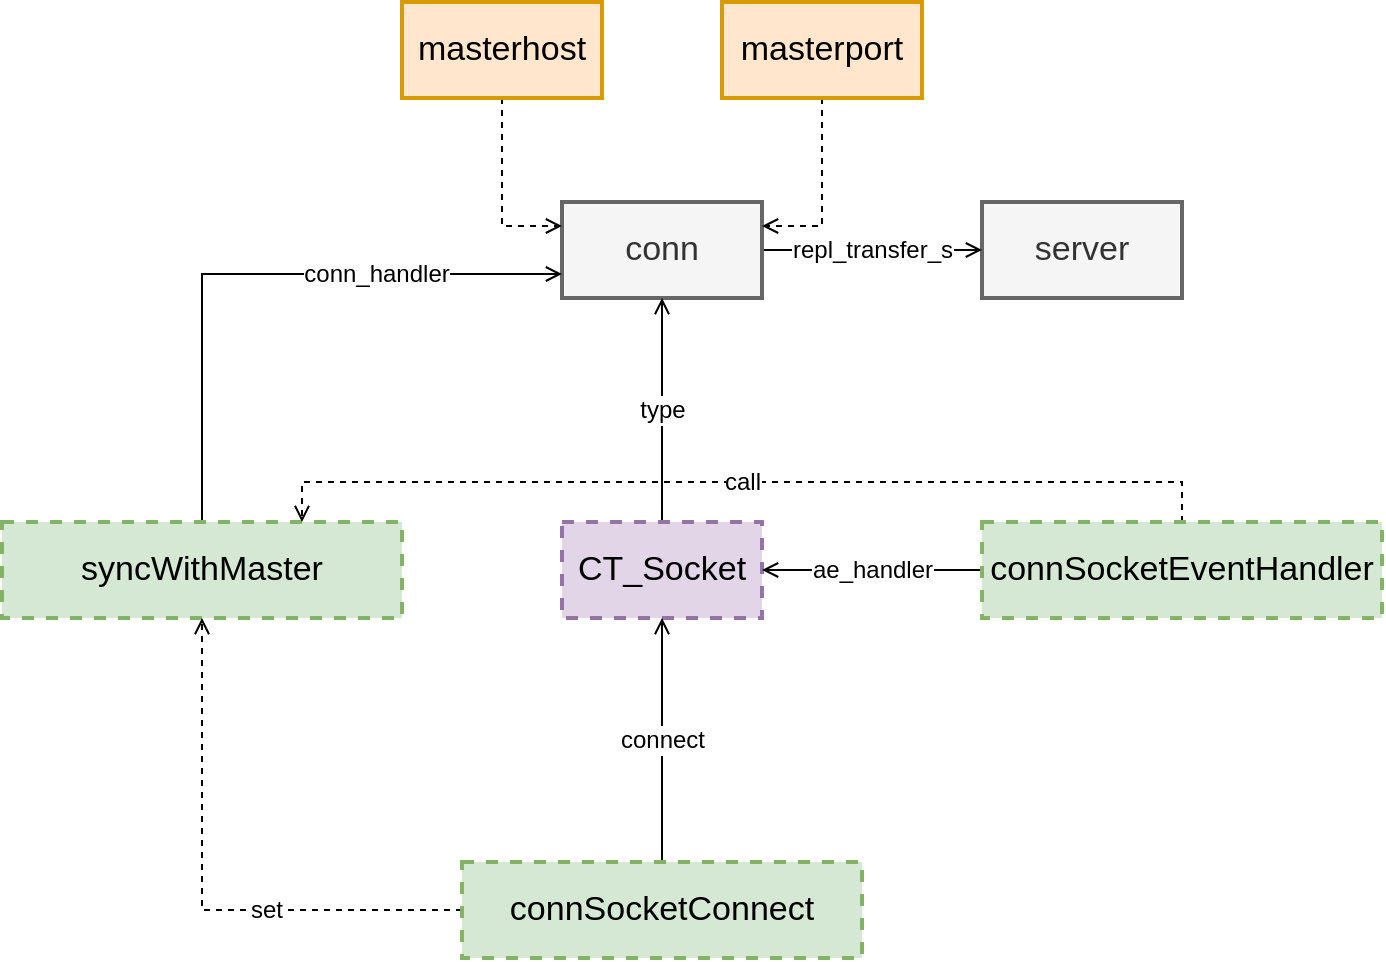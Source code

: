 <mxfile version="14.6.5" type="device" pages="5"><diagram id="UpGZI2SyqU9rqHVAJP7i" name="connectWithMaster"><mxGraphModel dx="1426" dy="794" grid="1" gridSize="10" guides="1" tooltips="1" connect="1" arrows="1" fold="1" page="1" pageScale="1" pageWidth="827" pageHeight="1169" math="0" shadow="0"><root><mxCell id="0"/><mxCell id="1" parent="0"/><mxCell id="xWF7eHJc24fuqPmOrm7Y-1" value="server" style="rounded=0;whiteSpace=wrap;html=1;strokeWidth=2;fontSize=17;fillColor=#f5f5f5;strokeColor=#666666;fontColor=#333333;" parent="1" vertex="1"><mxGeometry x="590" y="310" width="100" height="48" as="geometry"/></mxCell><mxCell id="xWF7eHJc24fuqPmOrm7Y-3" value="repl_transfer_s" style="edgeStyle=orthogonalEdgeStyle;rounded=0;orthogonalLoop=1;jettySize=auto;html=1;exitX=1;exitY=0.5;exitDx=0;exitDy=0;entryX=0;entryY=0.5;entryDx=0;entryDy=0;endArrow=open;endFill=0;fontSize=12;" parent="1" source="xWF7eHJc24fuqPmOrm7Y-2" target="xWF7eHJc24fuqPmOrm7Y-1" edge="1"><mxGeometry relative="1" as="geometry"><mxPoint x="430" y="220" as="targetPoint"/></mxGeometry></mxCell><mxCell id="xWF7eHJc24fuqPmOrm7Y-2" value="conn" style="rounded=0;whiteSpace=wrap;html=1;strokeWidth=2;fontSize=17;fillColor=#f5f5f5;strokeColor=#666666;fontColor=#333333;" parent="1" vertex="1"><mxGeometry x="380" y="310" width="100" height="48" as="geometry"/></mxCell><mxCell id="xWF7eHJc24fuqPmOrm7Y-6" value="type" style="edgeStyle=orthogonalEdgeStyle;rounded=0;orthogonalLoop=1;jettySize=auto;html=1;exitX=0.5;exitY=0;exitDx=0;exitDy=0;entryX=0.5;entryY=1;entryDx=0;entryDy=0;fontSize=12;endArrow=open;endFill=0;" parent="1" source="xWF7eHJc24fuqPmOrm7Y-4" target="xWF7eHJc24fuqPmOrm7Y-2" edge="1"><mxGeometry relative="1" as="geometry"/></mxCell><mxCell id="xWF7eHJc24fuqPmOrm7Y-4" value="CT_Socket" style="rounded=0;whiteSpace=wrap;html=1;strokeWidth=2;fontSize=17;dashed=1;fillColor=#e1d5e7;strokeColor=#9673a6;" parent="1" vertex="1"><mxGeometry x="380" y="470" width="100" height="48" as="geometry"/></mxCell><mxCell id="xWF7eHJc24fuqPmOrm7Y-8" value="conn_handler" style="edgeStyle=orthogonalEdgeStyle;rounded=0;orthogonalLoop=1;jettySize=auto;html=1;exitX=0.5;exitY=0;exitDx=0;exitDy=0;entryX=0;entryY=0.75;entryDx=0;entryDy=0;fontSize=12;endArrow=open;endFill=0;" parent="1" source="xWF7eHJc24fuqPmOrm7Y-7" target="xWF7eHJc24fuqPmOrm7Y-2" edge="1"><mxGeometry x="0.387" relative="1" as="geometry"><mxPoint as="offset"/></mxGeometry></mxCell><mxCell id="xWF7eHJc24fuqPmOrm7Y-7" value="syncWithMaster" style="rounded=0;whiteSpace=wrap;html=1;strokeWidth=2;fontSize=17;dashed=1;fillColor=#d5e8d4;strokeColor=#82b366;" parent="1" vertex="1"><mxGeometry x="100" y="470" width="200" height="48" as="geometry"/></mxCell><mxCell id="xWF7eHJc24fuqPmOrm7Y-10" value="connect" style="edgeStyle=orthogonalEdgeStyle;rounded=0;orthogonalLoop=1;jettySize=auto;html=1;exitX=0.5;exitY=0;exitDx=0;exitDy=0;fontSize=12;endArrow=open;endFill=0;" parent="1" source="xWF7eHJc24fuqPmOrm7Y-9" target="xWF7eHJc24fuqPmOrm7Y-4" edge="1"><mxGeometry relative="1" as="geometry"><mxPoint x="430" y="520" as="targetPoint"/></mxGeometry></mxCell><mxCell id="xWF7eHJc24fuqPmOrm7Y-11" value="set" style="edgeStyle=orthogonalEdgeStyle;rounded=0;orthogonalLoop=1;jettySize=auto;html=1;exitX=0;exitY=0.5;exitDx=0;exitDy=0;entryX=0.5;entryY=1;entryDx=0;entryDy=0;fontSize=12;endArrow=open;endFill=0;dashed=1;" parent="1" source="xWF7eHJc24fuqPmOrm7Y-9" target="xWF7eHJc24fuqPmOrm7Y-7" edge="1"><mxGeometry x="-0.286" relative="1" as="geometry"><mxPoint as="offset"/></mxGeometry></mxCell><mxCell id="xWF7eHJc24fuqPmOrm7Y-9" value="connSocketConnect" style="rounded=0;whiteSpace=wrap;html=1;strokeWidth=2;fontSize=17;dashed=1;fillColor=#d5e8d4;strokeColor=#82b366;" parent="1" vertex="1"><mxGeometry x="330" y="640" width="200" height="48" as="geometry"/></mxCell><mxCell id="xWF7eHJc24fuqPmOrm7Y-23" style="edgeStyle=orthogonalEdgeStyle;rounded=0;orthogonalLoop=1;jettySize=auto;html=1;exitX=0.5;exitY=1;exitDx=0;exitDy=0;entryX=0;entryY=0.25;entryDx=0;entryDy=0;dashed=1;fontSize=12;endArrow=open;endFill=0;" parent="1" source="xWF7eHJc24fuqPmOrm7Y-12" target="xWF7eHJc24fuqPmOrm7Y-2" edge="1"><mxGeometry relative="1" as="geometry"/></mxCell><mxCell id="xWF7eHJc24fuqPmOrm7Y-12" value="masterhost" style="rounded=0;whiteSpace=wrap;html=1;strokeWidth=2;fontSize=17;fillColor=#ffe6cc;strokeColor=#d79b00;" parent="1" vertex="1"><mxGeometry x="300" y="210" width="100" height="48" as="geometry"/></mxCell><mxCell id="xWF7eHJc24fuqPmOrm7Y-24" style="edgeStyle=orthogonalEdgeStyle;rounded=0;orthogonalLoop=1;jettySize=auto;html=1;exitX=0.5;exitY=1;exitDx=0;exitDy=0;entryX=1;entryY=0.25;entryDx=0;entryDy=0;dashed=1;fontSize=12;endArrow=open;endFill=0;" parent="1" source="xWF7eHJc24fuqPmOrm7Y-13" target="xWF7eHJc24fuqPmOrm7Y-2" edge="1"><mxGeometry relative="1" as="geometry"/></mxCell><mxCell id="xWF7eHJc24fuqPmOrm7Y-13" value="masterport" style="rounded=0;whiteSpace=wrap;html=1;strokeWidth=2;fontSize=17;fillColor=#ffe6cc;strokeColor=#d79b00;" parent="1" vertex="1"><mxGeometry x="460" y="210" width="100" height="48" as="geometry"/></mxCell><mxCell id="xWF7eHJc24fuqPmOrm7Y-26" value="ae_handler" style="edgeStyle=orthogonalEdgeStyle;rounded=0;orthogonalLoop=1;jettySize=auto;html=1;exitX=0;exitY=0.5;exitDx=0;exitDy=0;entryX=1;entryY=0.5;entryDx=0;entryDy=0;fontSize=12;endArrow=open;endFill=0;" parent="1" source="xWF7eHJc24fuqPmOrm7Y-25" target="xWF7eHJc24fuqPmOrm7Y-4" edge="1"><mxGeometry relative="1" as="geometry"/></mxCell><mxCell id="xWF7eHJc24fuqPmOrm7Y-27" value="call" style="edgeStyle=orthogonalEdgeStyle;rounded=0;orthogonalLoop=1;jettySize=auto;html=1;exitX=0.5;exitY=0;exitDx=0;exitDy=0;entryX=0.75;entryY=0;entryDx=0;entryDy=0;fontSize=12;endArrow=open;endFill=0;dashed=1;" parent="1" source="xWF7eHJc24fuqPmOrm7Y-25" target="xWF7eHJc24fuqPmOrm7Y-7" edge="1"><mxGeometry relative="1" as="geometry"/></mxCell><mxCell id="xWF7eHJc24fuqPmOrm7Y-25" value="connSocketEventHandler" style="rounded=0;whiteSpace=wrap;html=1;strokeWidth=2;fontSize=17;fillColor=#d5e8d4;strokeColor=#82b366;dashed=1;" parent="1" vertex="1"><mxGeometry x="590" y="470" width="200" height="48" as="geometry"/></mxCell></root></mxGraphModel></diagram><diagram id="-zRulvJbLCGw5dPpZZwO" name="psync request"><mxGraphModel dx="2253" dy="794" grid="1" gridSize="10" guides="1" tooltips="1" connect="1" arrows="1" fold="1" page="1" pageScale="1" pageWidth="827" pageHeight="1169" math="0" shadow="0"><root><mxCell id="jZQbYs1ah6PDhUluV9E--0"/><mxCell id="jZQbYs1ah6PDhUluV9E--1" parent="jZQbYs1ah6PDhUluV9E--0"/><mxCell id="wzt9mDV0-w97k1Cj-DOe-4" value="" style="rounded=0;whiteSpace=wrap;html=1;strokeWidth=2;fontSize=17;dashed=1;fillColor=none;" parent="jZQbYs1ah6PDhUluV9E--1" vertex="1"><mxGeometry x="-650" y="1850" width="980" height="200" as="geometry"/></mxCell><mxCell id="jZQbYs1ah6PDhUluV9E--4" style="edgeStyle=orthogonalEdgeStyle;rounded=0;orthogonalLoop=1;jettySize=auto;html=1;exitX=0.5;exitY=1;exitDx=0;exitDy=0;dashed=1;fontSize=12;endArrow=open;endFill=0;" parent="jZQbYs1ah6PDhUluV9E--1" source="jZQbYs1ah6PDhUluV9E--2" edge="1"><mxGeometry relative="1" as="geometry"><mxPoint x="-190" y="2090" as="targetPoint"/></mxGeometry></mxCell><mxCell id="jZQbYs1ah6PDhUluV9E--2" value="syncWIthMaster" style="rounded=0;whiteSpace=wrap;html=1;strokeWidth=2;fontSize=17;fillColor=#f5f5f5;strokeColor=#666666;fontColor=#333333;" parent="jZQbYs1ah6PDhUluV9E--1" vertex="1"><mxGeometry x="-260" y="250" width="140" height="48" as="geometry"/></mxCell><mxCell id="jZQbYs1ah6PDhUluV9E--5" style="edgeStyle=orthogonalEdgeStyle;rounded=0;orthogonalLoop=1;jettySize=auto;html=1;exitX=0.5;exitY=1;exitDx=0;exitDy=0;dashed=1;fontSize=12;endArrow=open;endFill=0;" parent="jZQbYs1ah6PDhUluV9E--1" source="jZQbYs1ah6PDhUluV9E--3" edge="1"><mxGeometry relative="1" as="geometry"><mxPoint x="260" y="2120" as="targetPoint"/></mxGeometry></mxCell><mxCell id="jZQbYs1ah6PDhUluV9E--3" value="replicationCron" style="rounded=0;whiteSpace=wrap;html=1;strokeWidth=2;fontSize=17;fillColor=#f5f5f5;strokeColor=#666666;fontColor=#333333;" parent="jZQbYs1ah6PDhUluV9E--1" vertex="1"><mxGeometry x="190" y="250" width="140" height="48" as="geometry"/></mxCell><mxCell id="jZQbYs1ah6PDhUluV9E--7" value="REPL_STATE_CONNECTING" style="rounded=0;whiteSpace=wrap;html=1;strokeWidth=2;fontSize=17;fillColor=#ffe6cc;strokeColor=#d79b00;" parent="jZQbYs1ah6PDhUluV9E--1" vertex="1"><mxGeometry x="-560" y="390" width="340" height="48" as="geometry"/></mxCell><mxCell id="jZQbYs1ah6PDhUluV9E--9" value="PING" style="endArrow=classic;html=1;dashed=1;fontSize=15;" parent="jZQbYs1ah6PDhUluV9E--1" edge="1"><mxGeometry width="50" height="50" relative="1" as="geometry"><mxPoint x="-190" y="440" as="sourcePoint"/><mxPoint x="260" y="480" as="targetPoint"/></mxGeometry></mxCell><mxCell id="jZQbYs1ah6PDhUluV9E--10" value="+PONG" style="endArrow=classic;html=1;dashed=1;fontSize=15;" parent="jZQbYs1ah6PDhUluV9E--1" edge="1"><mxGeometry width="50" height="50" relative="1" as="geometry"><mxPoint x="260" y="540" as="sourcePoint"/><mxPoint x="-190" y="620" as="targetPoint"/></mxGeometry></mxCell><mxCell id="jZQbYs1ah6PDhUluV9E--11" value="REPL_STATE_RECEIVE_PING_REPLY" style="rounded=0;whiteSpace=wrap;html=1;strokeWidth=2;fontSize=17;fillColor=#ffe6cc;strokeColor=#d79b00;" parent="jZQbYs1ah6PDhUluV9E--1" vertex="1"><mxGeometry x="-560" y="500" width="340" height="48" as="geometry"/></mxCell><mxCell id="jZQbYs1ah6PDhUluV9E--12" value="REPL_STATE_SEND_HANDSHAKE" style="rounded=0;whiteSpace=wrap;html=1;strokeWidth=2;fontSize=17;fillColor=#ffe6cc;strokeColor=#d79b00;" parent="jZQbYs1ah6PDhUluV9E--1" vertex="1"><mxGeometry x="-560" y="660" width="340" height="48" as="geometry"/></mxCell><mxCell id="jZQbYs1ah6PDhUluV9E--14" value="AUTH" style="endArrow=classic;html=1;dashed=1;fontSize=15;fillColor=#dae8fc;strokeColor=#6c8ebf;fontColor=#7EA6E0;" parent="jZQbYs1ah6PDhUluV9E--1" edge="1"><mxGeometry width="50" height="50" relative="1" as="geometry"><mxPoint x="-190" y="720" as="sourcePoint"/><mxPoint x="260" y="780" as="targetPoint"/></mxGeometry></mxCell><mxCell id="jZQbYs1ah6PDhUluV9E--15" value="REPLCONF listening_port" style="endArrow=classic;html=1;dashed=1;fontSize=15;" parent="jZQbYs1ah6PDhUluV9E--1" edge="1"><mxGeometry width="50" height="50" relative="1" as="geometry"><mxPoint x="-190" y="800" as="sourcePoint"/><mxPoint x="260" y="870" as="targetPoint"/></mxGeometry></mxCell><mxCell id="jZQbYs1ah6PDhUluV9E--16" value="REPLCONF ip_address" style="endArrow=classic;html=1;dashed=1;fontSize=15;fontColor=#7EA6E0;fillColor=#dae8fc;strokeColor=#6c8ebf;" parent="jZQbYs1ah6PDhUluV9E--1" edge="1"><mxGeometry width="50" height="50" relative="1" as="geometry"><mxPoint x="-190" y="870" as="sourcePoint"/><mxPoint x="260" y="950" as="targetPoint"/></mxGeometry></mxCell><mxCell id="jZQbYs1ah6PDhUluV9E--17" value="&lt;meta charset=&quot;utf-8&quot;&gt;&lt;span style=&quot;font-family: helvetica; font-size: 15px; font-style: normal; font-weight: 400; letter-spacing: normal; text-align: center; text-indent: 0px; text-transform: none; word-spacing: 0px; background-color: rgb(248, 249, 250); display: inline; float: none;&quot;&gt;REPLCONF capa eof capa psync2&lt;/span&gt;" style="endArrow=classic;html=1;dashed=1;fontSize=15;" parent="jZQbYs1ah6PDhUluV9E--1" edge="1"><mxGeometry width="50" height="50" relative="1" as="geometry"><mxPoint x="-190" y="950" as="sourcePoint"/><mxPoint x="260" y="1030" as="targetPoint"/></mxGeometry></mxCell><mxCell id="jZQbYs1ah6PDhUluV9E--32" style="edgeStyle=orthogonalEdgeStyle;rounded=0;orthogonalLoop=1;jettySize=auto;html=1;exitX=0.5;exitY=1;exitDx=0;exitDy=0;entryX=0.5;entryY=0;entryDx=0;entryDy=0;dashed=1;fontSize=15;fontColor=#000000;endArrow=open;endFill=0;" parent="jZQbYs1ah6PDhUluV9E--1" source="jZQbYs1ah6PDhUluV9E--19" target="jZQbYs1ah6PDhUluV9E--21" edge="1"><mxGeometry relative="1" as="geometry"/></mxCell><mxCell id="jZQbYs1ah6PDhUluV9E--19" value="REPL_STATE_RECEIVE_AUTH" style="rounded=0;whiteSpace=wrap;html=1;strokeWidth=2;fontSize=17;fillColor=#ffe6cc;strokeColor=#d79b00;" parent="jZQbYs1ah6PDhUluV9E--1" vertex="1"><mxGeometry x="-560" y="1030" width="340" height="48" as="geometry"/></mxCell><mxCell id="jZQbYs1ah6PDhUluV9E--21" value="REPL_STATE_RECEIVE_PORT_REPLY" style="rounded=0;whiteSpace=wrap;html=1;strokeWidth=2;fontSize=17;fillColor=#ffe6cc;strokeColor=#d79b00;" parent="jZQbYs1ah6PDhUluV9E--1" vertex="1"><mxGeometry x="-560" y="1150" width="340" height="48" as="geometry"/></mxCell><mxCell id="jZQbYs1ah6PDhUluV9E--22" value="+OK" style="endArrow=classic;html=1;dashed=1;fontSize=15;fontColor=#000000;fillColor=#dae8fc;strokeColor=#6c8ebf;" parent="jZQbYs1ah6PDhUluV9E--1" edge="1"><mxGeometry width="50" height="50" relative="1" as="geometry"><mxPoint x="260" y="1070" as="sourcePoint"/><mxPoint x="-190" y="1130" as="targetPoint"/></mxGeometry></mxCell><mxCell id="jZQbYs1ah6PDhUluV9E--31" style="edgeStyle=orthogonalEdgeStyle;rounded=0;orthogonalLoop=1;jettySize=auto;html=1;exitX=0.5;exitY=1;exitDx=0;exitDy=0;entryX=0.5;entryY=0;entryDx=0;entryDy=0;dashed=1;fontSize=15;fontColor=#000000;endArrow=open;endFill=0;" parent="jZQbYs1ah6PDhUluV9E--1" source="jZQbYs1ah6PDhUluV9E--23" target="jZQbYs1ah6PDhUluV9E--24" edge="1"><mxGeometry relative="1" as="geometry"/></mxCell><mxCell id="jZQbYs1ah6PDhUluV9E--23" value="REPL_STATE_RECEIVE_IP_REPLY" style="rounded=0;whiteSpace=wrap;html=1;strokeWidth=2;fontSize=17;fillColor=#ffe6cc;strokeColor=#d79b00;" parent="jZQbYs1ah6PDhUluV9E--1" vertex="1"><mxGeometry x="-560" y="1310" width="340" height="48" as="geometry"/></mxCell><mxCell id="jZQbYs1ah6PDhUluV9E--24" value="REPL_STATE_RECEIVE_CAPA_REPLY" style="rounded=0;whiteSpace=wrap;html=1;strokeWidth=2;fontSize=17;fillColor=#ffe6cc;strokeColor=#d79b00;" parent="jZQbYs1ah6PDhUluV9E--1" vertex="1"><mxGeometry x="-560" y="1440" width="340" height="48" as="geometry"/></mxCell><mxCell id="jZQbYs1ah6PDhUluV9E--26" value="REPL_STATE_SEND_PSYNC" style="rounded=0;whiteSpace=wrap;html=1;strokeWidth=2;fontSize=17;fillColor=#ffe6cc;strokeColor=#d79b00;" parent="jZQbYs1ah6PDhUluV9E--1" vertex="1"><mxGeometry x="-560" y="1580" width="340" height="48" as="geometry"/></mxCell><mxCell id="jZQbYs1ah6PDhUluV9E--28" value="+OK" style="endArrow=classic;html=1;dashed=1;fontSize=15;fontColor=#000000;" parent="jZQbYs1ah6PDhUluV9E--1" edge="1"><mxGeometry width="50" height="50" relative="1" as="geometry"><mxPoint x="260" y="1169" as="sourcePoint"/><mxPoint x="-190" y="1239" as="targetPoint"/></mxGeometry></mxCell><mxCell id="jZQbYs1ah6PDhUluV9E--29" value="+OK" style="endArrow=classic;html=1;dashed=1;fontSize=15;fontColor=#000000;fillColor=#dae8fc;strokeColor=#6c8ebf;" parent="jZQbYs1ah6PDhUluV9E--1" edge="1"><mxGeometry width="50" height="50" relative="1" as="geometry"><mxPoint x="260" y="1320" as="sourcePoint"/><mxPoint x="-190" y="1390" as="targetPoint"/></mxGeometry></mxCell><mxCell id="sbiP6u6Ga3BlJjknrvm5-0" value="REPL_STATE_RECEIVE_PSYNC_REPLY" style="rounded=0;whiteSpace=wrap;html=1;strokeWidth=2;fontSize=17;fillColor=#ffe6cc;strokeColor=#d79b00;" parent="jZQbYs1ah6PDhUluV9E--1" vertex="1"><mxGeometry x="-560" y="1706" width="340" height="48" as="geometry"/></mxCell><mxCell id="sbiP6u6Ga3BlJjknrvm5-2" style="edgeStyle=orthogonalEdgeStyle;rounded=0;orthogonalLoop=1;jettySize=auto;html=1;exitX=0;exitY=0.25;exitDx=0;exitDy=0;entryX=0.5;entryY=1;entryDx=0;entryDy=0;endArrow=open;endFill=0;" parent="jZQbYs1ah6PDhUluV9E--1" source="sbiP6u6Ga3BlJjknrvm5-0" target="sbiP6u6Ga3BlJjknrvm5-0" edge="1"><mxGeometry relative="1" as="geometry"/></mxCell><mxCell id="pnTj3II0-a4h8cauU5pr-1" value="PSYNC replid reploff" style="endArrow=classic;html=1;fontSize=15;" parent="jZQbYs1ah6PDhUluV9E--1" edge="1"><mxGeometry width="50" height="50" relative="1" as="geometry"><mxPoint x="-190" y="1610" as="sourcePoint"/><mxPoint x="260" y="1670" as="targetPoint"/></mxGeometry></mxCell><mxCell id="pnTj3II0-a4h8cauU5pr-2" value="+CONTINUE&lt;span style=&quot;color: rgba(0 , 0 , 0 , 0) ; font-family: monospace ; font-size: 0px ; background-color: rgb(248 , 249 , 250)&quot;&gt;%3CmxGraphModel%3E%3Croot%3E%3CmxCell%20id%3D%220%22%2F%3E%3CmxCell%20id%3D%221%22%20parent%3D%220%22%2F%3E%3CmxCell%20id%3D%222%22%20value%3D%22%22%20style%3D%22rounded%3D0%3BwhiteSpace%3Dwrap%3Bhtml%3D1%3BstrokeWidth%3D2%3BfontSize%3D17%3BfillColor%3D%23ffe6cc%3BstrokeColor%3D%23d79b00%3B%22%20vertex%3D%221%22%20parent%3D%221%22%3E%3CmxGeometry%20x%3D%22350%22%20y%3D%22200%22%20width%3D%2240%22%20height%3D%2248%22%20as%3D%22geometry%22%2F%3E%3C%2FmxCell%3E%3C%2Froot%3E%3C%2FmxGraphModel%3E&lt;/span&gt;&lt;span style=&quot;color: rgba(0 , 0 , 0 , 0) ; font-family: monospace ; font-size: 0px ; background-color: rgb(248 , 249 , 250)&quot;&gt;%3CmxGraphModel%3E%3Croot%3E%3CmxCell%20id%3D%220%22%2F%3E%3CmxCell%20id%3D%221%22%20parent%3D%220%22%2F%3E%3CmxCell%20id%3D%222%22%20value%3D%22%22%20style%3D%22rounded%3D0%3BwhiteSpace%3Dwrap%3Bhtml%3D1%3BstrokeWidth%3D2%3BfontSize%3D17%3BfillColor%3D%23ffe6cc%3BstrokeColor%3D%23d79b00%3B%22%20vertex%3D%221%22%20parent%3D%221%22%3E%3CmxGeometry%20x%3D%22350%22%20y%3D%22200%22%20width%3D%2240%22%20height%3D%2248%22%20as%3D%22geometry%22%2F%3E%3C%2FmxCell%3E%3C%2Froot%3E%3C%2FmxGraphModel%3E&lt;/span&gt;" style="endArrow=classic;html=1;fontSize=15;" parent="jZQbYs1ah6PDhUluV9E--1" edge="1"><mxGeometry width="50" height="50" relative="1" as="geometry"><mxPoint x="260" y="1750" as="sourcePoint"/><mxPoint x="-190" y="1800" as="targetPoint"/></mxGeometry></mxCell><mxCell id="pnTj3II0-a4h8cauU5pr-3" value="+FULLRESYNC" style="endArrow=classic;html=1;fontSize=15;" parent="jZQbYs1ah6PDhUluV9E--1" edge="1"><mxGeometry width="50" height="50" relative="1" as="geometry"><mxPoint x="260" y="1860" as="sourcePoint"/><mxPoint x="-190" y="1910" as="targetPoint"/></mxGeometry></mxCell><mxCell id="pnTj3II0-a4h8cauU5pr-4" value="slave" style="text;html=1;align=center;verticalAlign=middle;resizable=0;points=[];autosize=1;strokeColor=none;fontSize=15;" parent="jZQbYs1ah6PDhUluV9E--1" vertex="1"><mxGeometry x="-260" y="230" width="50" height="20" as="geometry"/></mxCell><mxCell id="pnTj3II0-a4h8cauU5pr-5" value="master" style="text;html=1;align=center;verticalAlign=middle;resizable=0;points=[];autosize=1;strokeColor=none;fontSize=15;" parent="jZQbYs1ah6PDhUluV9E--1" vertex="1"><mxGeometry x="190" y="230" width="60" height="20" as="geometry"/></mxCell><mxCell id="pnTj3II0-a4h8cauU5pr-7" style="edgeStyle=orthogonalEdgeStyle;rounded=0;orthogonalLoop=1;jettySize=auto;html=1;exitX=1;exitY=0.5;exitDx=0;exitDy=0;entryX=0;entryY=0.5;entryDx=0;entryDy=0;fontSize=15;endArrow=open;endFill=0;" parent="jZQbYs1ah6PDhUluV9E--1" source="pnTj3II0-a4h8cauU5pr-6" target="jZQbYs1ah6PDhUluV9E--2" edge="1"><mxGeometry relative="1" as="geometry"/></mxCell><mxCell id="pnTj3II0-a4h8cauU5pr-6" value="&lt;span style=&quot;font-size: 15px&quot;&gt;REPLICAOF masterhost mastreport&lt;/span&gt;" style="rounded=0;whiteSpace=wrap;html=1;strokeWidth=2;fontSize=17;fillColor=#e1d5e7;strokeColor=#9673a6;" parent="jZQbYs1ah6PDhUluV9E--1" vertex="1"><mxGeometry x="-710" y="250" width="340" height="48" as="geometry"/></mxCell><mxCell id="wzt9mDV0-w97k1Cj-DOe-0" value="set value" style="text;html=1;align=center;verticalAlign=middle;resizable=0;points=[];autosize=1;strokeColor=none;fontSize=12;" parent="jZQbYs1ah6PDhUluV9E--1" vertex="1"><mxGeometry x="340" y="895" width="60" height="20" as="geometry"/></mxCell><mxCell id="wzt9mDV0-w97k1Cj-DOe-1" value="" style="shape=curlyBracket;whiteSpace=wrap;html=1;rounded=1;flipH=1;fontSize=12;fillColor=#ffffff;" parent="jZQbYs1ah6PDhUluV9E--1" vertex="1"><mxGeometry x="300" y="780" width="20" height="250" as="geometry"/></mxCell><mxCell id="wzt9mDV0-w97k1Cj-DOe-2" value="+OK" style="endArrow=classic;html=1;dashed=1;fontSize=15;fontColor=#000000;" parent="jZQbYs1ah6PDhUluV9E--1" edge="1"><mxGeometry width="50" height="50" relative="1" as="geometry"><mxPoint x="260" y="1450" as="sourcePoint"/><mxPoint x="-190" y="1520" as="targetPoint"/></mxGeometry></mxCell><mxCell id="wzt9mDV0-w97k1Cj-DOe-3" value="" style="rounded=0;whiteSpace=wrap;html=1;strokeWidth=2;fontSize=17;dashed=1;fillColor=none;" parent="jZQbYs1ah6PDhUluV9E--1" vertex="1"><mxGeometry x="-650" y="1670" width="980" height="150" as="geometry"/></mxCell><mxCell id="wzt9mDV0-w97k1Cj-DOe-7" value="SYNC" style="endArrow=classic;html=1;fontSize=15;" parent="jZQbYs1ah6PDhUluV9E--1" edge="1"><mxGeometry width="50" height="50" relative="1" as="geometry"><mxPoint x="-190" y="1970" as="sourcePoint"/><mxPoint x="260" y="2020" as="targetPoint"/></mxGeometry></mxCell><mxCell id="_ULezGHs-xujNH5C_6qL-0" value="Accept" style="text;html=1;align=center;verticalAlign=middle;resizable=0;points=[];autosize=1;strokeColor=none;fontSize=15;" vertex="1" parent="jZQbYs1ah6PDhUluV9E--1"><mxGeometry x="354" y="1670" width="60" height="20" as="geometry"/></mxCell><mxCell id="_ULezGHs-xujNH5C_6qL-1" value="Refuse" style="text;html=1;align=center;verticalAlign=middle;resizable=0;points=[];autosize=1;strokeColor=none;fontSize=15;" vertex="1" parent="jZQbYs1ah6PDhUluV9E--1"><mxGeometry x="354" y="1850" width="60" height="20" as="geometry"/></mxCell></root></mxGraphModel></diagram><diagram id="stkSw22p_trebwVAAcrJ" name="cmd propagate"><mxGraphModel dx="1426" dy="794" grid="1" gridSize="10" guides="1" tooltips="1" connect="1" arrows="1" fold="1" page="1" pageScale="1" pageWidth="827" pageHeight="1169" math="0" shadow="0"><root><mxCell id="LaQGvFzmyLH0SnbdZhYi-0"/><mxCell id="LaQGvFzmyLH0SnbdZhYi-1" parent="LaQGvFzmyLH0SnbdZhYi-0"/><mxCell id="u_WNYj3wjbPy-iR6HLTZ-0" value="" style="rounded=0;whiteSpace=wrap;html=1;strokeWidth=2;fontSize=17;fillColor=#ffe6cc;strokeColor=#d79b00;" parent="LaQGvFzmyLH0SnbdZhYi-1" vertex="1"><mxGeometry x="170" y="100" width="40" height="48" as="geometry"/></mxCell><mxCell id="u_WNYj3wjbPy-iR6HLTZ-1" value="client" style="text;html=1;align=center;verticalAlign=middle;resizable=0;points=[];autosize=1;strokeColor=none;fontSize=15;" parent="LaQGvFzmyLH0SnbdZhYi-1" vertex="1"><mxGeometry x="210" y="114" width="50" height="20" as="geometry"/></mxCell><mxCell id="7KZZknxPWQUMj9Qb8CV0-26" value="repl_backlog" style="edgeStyle=orthogonalEdgeStyle;rounded=0;orthogonalLoop=1;jettySize=auto;html=1;exitX=0;exitY=0.5;exitDx=0;exitDy=0;entryX=0.5;entryY=1;entryDx=0;entryDy=0;fontSize=12;endArrow=open;endFill=0;" parent="LaQGvFzmyLH0SnbdZhYi-1" source="u_WNYj3wjbPy-iR6HLTZ-2" target="7KZZknxPWQUMj9Qb8CV0-24" edge="1"><mxGeometry x="0.4" relative="1" as="geometry"><mxPoint as="offset"/></mxGeometry></mxCell><mxCell id="7KZZknxPWQUMj9Qb8CV0-27" value="slaves" style="edgeStyle=orthogonalEdgeStyle;rounded=0;orthogonalLoop=1;jettySize=auto;html=1;exitX=1;exitY=0.5;exitDx=0;exitDy=0;entryX=0.5;entryY=1;entryDx=0;entryDy=0;fontSize=12;endArrow=open;endFill=0;" parent="LaQGvFzmyLH0SnbdZhYi-1" source="u_WNYj3wjbPy-iR6HLTZ-2" target="7KZZknxPWQUMj9Qb8CV0-11" edge="1"><mxGeometry x="0.437" relative="1" as="geometry"><mxPoint as="offset"/></mxGeometry></mxCell><mxCell id="u_WNYj3wjbPy-iR6HLTZ-2" value="Server" style="rounded=0;whiteSpace=wrap;html=1;strokeWidth=2;fontSize=17;" parent="LaQGvFzmyLH0SnbdZhYi-1" vertex="1"><mxGeometry x="323.75" y="690" width="100" height="48" as="geometry"/></mxCell><mxCell id="7KZZknxPWQUMj9Qb8CV0-3" style="edgeStyle=orthogonalEdgeStyle;rounded=0;orthogonalLoop=1;jettySize=auto;html=1;exitX=1;exitY=0.25;exitDx=0;exitDy=0;entryX=0;entryY=0.25;entryDx=0;entryDy=0;endArrow=open;endFill=0;" parent="LaQGvFzmyLH0SnbdZhYi-1" source="u_WNYj3wjbPy-iR6HLTZ-3" target="u_WNYj3wjbPy-iR6HLTZ-4" edge="1"><mxGeometry relative="1" as="geometry"/></mxCell><mxCell id="7KZZknxPWQUMj9Qb8CV0-7" style="edgeStyle=orthogonalEdgeStyle;rounded=0;orthogonalLoop=1;jettySize=auto;html=1;exitX=0;exitY=0.75;exitDx=0;exitDy=0;endArrow=open;endFill=0;" parent="LaQGvFzmyLH0SnbdZhYi-1" source="u_WNYj3wjbPy-iR6HLTZ-3" edge="1"><mxGeometry relative="1" as="geometry"><mxPoint x="366.25" y="512" as="targetPoint"/></mxGeometry></mxCell><mxCell id="u_WNYj3wjbPy-iR6HLTZ-3" value="" style="rounded=0;whiteSpace=wrap;html=1;strokeWidth=2;fontSize=17;fillColor=#ffe6cc;strokeColor=#d79b00;" parent="LaQGvFzmyLH0SnbdZhYi-1" vertex="1"><mxGeometry x="406.25" y="476" width="40" height="48" as="geometry"/></mxCell><mxCell id="7KZZknxPWQUMj9Qb8CV0-4" style="edgeStyle=orthogonalEdgeStyle;rounded=0;orthogonalLoop=1;jettySize=auto;html=1;exitX=1;exitY=0.25;exitDx=0;exitDy=0;entryX=0;entryY=0.25;entryDx=0;entryDy=0;endArrow=open;endFill=0;" parent="LaQGvFzmyLH0SnbdZhYi-1" source="u_WNYj3wjbPy-iR6HLTZ-4" target="7KZZknxPWQUMj9Qb8CV0-1" edge="1"><mxGeometry relative="1" as="geometry"/></mxCell><mxCell id="7KZZknxPWQUMj9Qb8CV0-8" style="edgeStyle=orthogonalEdgeStyle;rounded=0;orthogonalLoop=1;jettySize=auto;html=1;exitX=0;exitY=0.75;exitDx=0;exitDy=0;entryX=1;entryY=0.75;entryDx=0;entryDy=0;endArrow=open;endFill=0;" parent="LaQGvFzmyLH0SnbdZhYi-1" source="u_WNYj3wjbPy-iR6HLTZ-4" target="u_WNYj3wjbPy-iR6HLTZ-3" edge="1"><mxGeometry relative="1" as="geometry"/></mxCell><mxCell id="u_WNYj3wjbPy-iR6HLTZ-4" value="" style="rounded=0;whiteSpace=wrap;html=1;strokeWidth=2;fontSize=17;fillColor=#ffe6cc;strokeColor=#d79b00;" parent="LaQGvFzmyLH0SnbdZhYi-1" vertex="1"><mxGeometry x="490.25" y="476" width="40" height="48" as="geometry"/></mxCell><mxCell id="7KZZknxPWQUMj9Qb8CV0-0" value="" style="rounded=0;whiteSpace=wrap;html=1;strokeWidth=2;fontSize=17;fillColor=#fff2cc;strokeColor=#d6b656;" parent="LaQGvFzmyLH0SnbdZhYi-1" vertex="1"><mxGeometry x="363.75" y="260" width="40" height="48" as="geometry"/></mxCell><mxCell id="7KZZknxPWQUMj9Qb8CV0-5" style="edgeStyle=orthogonalEdgeStyle;rounded=0;orthogonalLoop=1;jettySize=auto;html=1;exitX=1;exitY=0.25;exitDx=0;exitDy=0;endArrow=open;endFill=0;entryX=0;entryY=0.25;entryDx=0;entryDy=0;" parent="LaQGvFzmyLH0SnbdZhYi-1" source="7KZZknxPWQUMj9Qb8CV0-1" target="7KZZknxPWQUMj9Qb8CV0-2" edge="1"><mxGeometry relative="1" as="geometry"><mxPoint x="656.25" y="488" as="targetPoint"/></mxGeometry></mxCell><mxCell id="7KZZknxPWQUMj9Qb8CV0-9" style="edgeStyle=orthogonalEdgeStyle;rounded=0;orthogonalLoop=1;jettySize=auto;html=1;exitX=0;exitY=0.75;exitDx=0;exitDy=0;entryX=1;entryY=0.75;entryDx=0;entryDy=0;endArrow=open;endFill=0;" parent="LaQGvFzmyLH0SnbdZhYi-1" source="7KZZknxPWQUMj9Qb8CV0-1" target="u_WNYj3wjbPy-iR6HLTZ-4" edge="1"><mxGeometry relative="1" as="geometry"/></mxCell><mxCell id="7KZZknxPWQUMj9Qb8CV0-1" value="" style="rounded=0;whiteSpace=wrap;html=1;strokeWidth=2;fontSize=17;fillColor=#ffe6cc;strokeColor=#d79b00;" parent="LaQGvFzmyLH0SnbdZhYi-1" vertex="1"><mxGeometry x="576.25" y="476" width="40" height="48" as="geometry"/></mxCell><mxCell id="7KZZknxPWQUMj9Qb8CV0-6" style="edgeStyle=orthogonalEdgeStyle;rounded=0;orthogonalLoop=1;jettySize=auto;html=1;exitX=1;exitY=0.25;exitDx=0;exitDy=0;endArrow=open;endFill=0;" parent="LaQGvFzmyLH0SnbdZhYi-1" source="7KZZknxPWQUMj9Qb8CV0-2" edge="1"><mxGeometry relative="1" as="geometry"><mxPoint x="736.25" y="488" as="targetPoint"/></mxGeometry></mxCell><mxCell id="7KZZknxPWQUMj9Qb8CV0-10" style="edgeStyle=orthogonalEdgeStyle;rounded=0;orthogonalLoop=1;jettySize=auto;html=1;exitX=0;exitY=0.75;exitDx=0;exitDy=0;entryX=1;entryY=0.75;entryDx=0;entryDy=0;endArrow=open;endFill=0;" parent="LaQGvFzmyLH0SnbdZhYi-1" source="7KZZknxPWQUMj9Qb8CV0-2" target="7KZZknxPWQUMj9Qb8CV0-1" edge="1"><mxGeometry relative="1" as="geometry"/></mxCell><mxCell id="7KZZknxPWQUMj9Qb8CV0-2" value="" style="rounded=0;whiteSpace=wrap;html=1;strokeWidth=2;fontSize=17;fillColor=#ffe6cc;strokeColor=#d79b00;" parent="LaQGvFzmyLH0SnbdZhYi-1" vertex="1"><mxGeometry x="660.25" y="476" width="40" height="48" as="geometry"/></mxCell><mxCell id="7KZZknxPWQUMj9Qb8CV0-11" value="" style="rounded=0;whiteSpace=wrap;html=1;strokeWidth=2;fontSize=17;fillColor=none;dashed=1;" parent="LaQGvFzmyLH0SnbdZhYi-1" vertex="1"><mxGeometry x="346.25" y="434" width="415" height="140" as="geometry"/></mxCell><mxCell id="7KZZknxPWQUMj9Qb8CV0-12" value="list" style="text;html=1;align=center;verticalAlign=middle;resizable=0;points=[];autosize=1;strokeColor=none;fontSize=15;" parent="LaQGvFzmyLH0SnbdZhYi-1" vertex="1"><mxGeometry x="346.25" y="434" width="30" height="20" as="geometry"/></mxCell><mxCell id="7KZZknxPWQUMj9Qb8CV0-15" value="" style="rounded=0;whiteSpace=wrap;html=1;strokeWidth=2;fontSize=17;fillColor=#fff2cc;strokeColor=#d6b656;" parent="LaQGvFzmyLH0SnbdZhYi-1" vertex="1"><mxGeometry x="282.5" y="100" width="40" height="48" as="geometry"/></mxCell><mxCell id="7KZZknxPWQUMj9Qb8CV0-16" value="Command" style="text;html=1;align=center;verticalAlign=middle;resizable=0;points=[];autosize=1;strokeColor=none;fontSize=15;" parent="LaQGvFzmyLH0SnbdZhYi-1" vertex="1"><mxGeometry x="323.75" y="114" width="80" height="20" as="geometry"/></mxCell><mxCell id="7KZZknxPWQUMj9Qb8CV0-17" value="" style="rounded=0;whiteSpace=wrap;html=1;strokeWidth=2;fontSize=17;fillColor=#f8cecc;strokeColor=#b85450;" parent="LaQGvFzmyLH0SnbdZhYi-1" vertex="1"><mxGeometry x="93.75" y="476" width="40" height="48" as="geometry"/></mxCell><mxCell id="7KZZknxPWQUMj9Qb8CV0-21" value="" style="rounded=0;whiteSpace=wrap;html=1;strokeWidth=2;fontSize=17;fillColor=#f8cecc;strokeColor=#b85450;" parent="LaQGvFzmyLH0SnbdZhYi-1" vertex="1"><mxGeometry x="414" y="100" width="40" height="48" as="geometry"/></mxCell><mxCell id="7KZZknxPWQUMj9Qb8CV0-23" value="char*" style="text;html=1;align=center;verticalAlign=middle;resizable=0;points=[];autosize=1;strokeColor=none;fontSize=15;" parent="LaQGvFzmyLH0SnbdZhYi-1" vertex="1"><mxGeometry x="454" y="114" width="50" height="20" as="geometry"/></mxCell><mxCell id="7KZZknxPWQUMj9Qb8CV0-24" value="..." style="rounded=0;whiteSpace=wrap;html=1;strokeWidth=2;fontSize=17;fillColor=#f8cecc;strokeColor=#b85450;" parent="LaQGvFzmyLH0SnbdZhYi-1" vertex="1"><mxGeometry x="133.75" y="476" width="40" height="48" as="geometry"/></mxCell><mxCell id="7KZZknxPWQUMj9Qb8CV0-50" style="edgeStyle=orthogonalEdgeStyle;rounded=0;orthogonalLoop=1;jettySize=auto;html=1;exitX=1;exitY=0.25;exitDx=0;exitDy=0;entryX=0;entryY=0.25;entryDx=0;entryDy=0;fontSize=12;endArrow=open;endFill=0;" parent="LaQGvFzmyLH0SnbdZhYi-1" source="7KZZknxPWQUMj9Qb8CV0-25" target="7KZZknxPWQUMj9Qb8CV0-17" edge="1"><mxGeometry relative="1" as="geometry"><Array as="points"><mxPoint x="234" y="488"/><mxPoint x="234" y="456"/><mxPoint x="74" y="456"/><mxPoint x="74" y="488"/></Array></mxGeometry></mxCell><mxCell id="7KZZknxPWQUMj9Qb8CV0-25" value="" style="rounded=0;whiteSpace=wrap;html=1;strokeWidth=2;fontSize=17;fillColor=#f8cecc;strokeColor=#b85450;" parent="LaQGvFzmyLH0SnbdZhYi-1" vertex="1"><mxGeometry x="173.75" y="476" width="40" height="48" as="geometry"/></mxCell><mxCell id="7KZZknxPWQUMj9Qb8CV0-30" value="" style="rounded=0;whiteSpace=wrap;html=1;strokeWidth=2;fontSize=17;fillColor=#d5e8d4;strokeColor=#82b366;" parent="LaQGvFzmyLH0SnbdZhYi-1" vertex="1"><mxGeometry x="630" y="100" width="40" height="48" as="geometry"/></mxCell><mxCell id="7KZZknxPWQUMj9Qb8CV0-31" value="*robj" style="text;html=1;align=center;verticalAlign=middle;resizable=0;points=[];autosize=1;strokeColor=none;fontSize=15;" parent="LaQGvFzmyLH0SnbdZhYi-1" vertex="1"><mxGeometry x="670" y="114" width="50" height="20" as="geometry"/></mxCell><mxCell id="7KZZknxPWQUMj9Qb8CV0-35" value="argv" style="edgeStyle=orthogonalEdgeStyle;rounded=0;orthogonalLoop=1;jettySize=auto;html=1;exitX=1;exitY=0.5;exitDx=0;exitDy=0;entryX=0;entryY=0.5;entryDx=0;entryDy=0;fontSize=12;endArrow=open;endFill=0;" parent="LaQGvFzmyLH0SnbdZhYi-1" source="7KZZknxPWQUMj9Qb8CV0-38" target="7KZZknxPWQUMj9Qb8CV0-0" edge="1"><mxGeometry x="-0.386" relative="1" as="geometry"><mxPoint as="offset"/></mxGeometry></mxCell><mxCell id="7KZZknxPWQUMj9Qb8CV0-34" value="" style="rounded=0;whiteSpace=wrap;html=1;strokeWidth=2;fontSize=17;fillColor=#d5e8d4;strokeColor=#82b366;" parent="LaQGvFzmyLH0SnbdZhYi-1" vertex="1"><mxGeometry x="90" y="260" width="40" height="48" as="geometry"/></mxCell><mxCell id="7KZZknxPWQUMj9Qb8CV0-36" value="" style="rounded=0;whiteSpace=wrap;html=1;strokeWidth=2;fontSize=17;fillColor=#d5e8d4;strokeColor=#82b366;" parent="LaQGvFzmyLH0SnbdZhYi-1" vertex="1"><mxGeometry x="130" y="260" width="40" height="48" as="geometry"/></mxCell><mxCell id="7KZZknxPWQUMj9Qb8CV0-37" value="" style="rounded=0;whiteSpace=wrap;html=1;strokeWidth=2;fontSize=17;fillColor=#d5e8d4;strokeColor=#82b366;" parent="LaQGvFzmyLH0SnbdZhYi-1" vertex="1"><mxGeometry x="170" y="260" width="40" height="48" as="geometry"/></mxCell><mxCell id="7KZZknxPWQUMj9Qb8CV0-44" value="feed" style="edgeStyle=orthogonalEdgeStyle;rounded=0;orthogonalLoop=1;jettySize=auto;html=1;exitX=1;exitY=0.25;exitDx=0;exitDy=0;entryX=0.5;entryY=0;entryDx=0;entryDy=0;fontSize=12;endArrow=open;endFill=0;dashed=1;" parent="LaQGvFzmyLH0SnbdZhYi-1" source="7KZZknxPWQUMj9Qb8CV0-42" target="7KZZknxPWQUMj9Qb8CV0-11" edge="1"><mxGeometry relative="1" as="geometry"/></mxCell><mxCell id="7KZZknxPWQUMj9Qb8CV0-38" value="" style="rounded=0;whiteSpace=wrap;html=1;strokeWidth=2;fontSize=17;fillColor=#d5e8d4;strokeColor=#82b366;" parent="LaQGvFzmyLH0SnbdZhYi-1" vertex="1"><mxGeometry x="210" y="260" width="40" height="48" as="geometry"/></mxCell><mxCell id="7KZZknxPWQUMj9Qb8CV0-43" style="edgeStyle=orthogonalEdgeStyle;rounded=0;orthogonalLoop=1;jettySize=auto;html=1;exitX=0.5;exitY=0;exitDx=0;exitDy=0;entryX=0.5;entryY=1;entryDx=0;entryDy=0;fontSize=12;endArrow=open;endFill=0;" parent="LaQGvFzmyLH0SnbdZhYi-1" source="7KZZknxPWQUMj9Qb8CV0-39" target="7KZZknxPWQUMj9Qb8CV0-34" edge="1"><mxGeometry relative="1" as="geometry"/></mxCell><mxCell id="7KZZknxPWQUMj9Qb8CV0-39" value="" style="rounded=0;whiteSpace=wrap;html=1;strokeWidth=2;fontSize=17;fillColor=#f8cecc;strokeColor=#b85450;" parent="LaQGvFzmyLH0SnbdZhYi-1" vertex="1"><mxGeometry x="90" y="340" width="40" height="48" as="geometry"/></mxCell><mxCell id="7KZZknxPWQUMj9Qb8CV0-40" value="" style="rounded=0;whiteSpace=wrap;html=1;strokeWidth=2;fontSize=17;fillColor=#f8cecc;strokeColor=#b85450;" parent="LaQGvFzmyLH0SnbdZhYi-1" vertex="1"><mxGeometry x="130" y="340" width="40" height="48" as="geometry"/></mxCell><mxCell id="7KZZknxPWQUMj9Qb8CV0-41" value="" style="rounded=0;whiteSpace=wrap;html=1;strokeWidth=2;fontSize=17;fillColor=#f8cecc;strokeColor=#b85450;" parent="LaQGvFzmyLH0SnbdZhYi-1" vertex="1"><mxGeometry x="170" y="340" width="40" height="48" as="geometry"/></mxCell><mxCell id="7KZZknxPWQUMj9Qb8CV0-45" style="edgeStyle=orthogonalEdgeStyle;rounded=0;orthogonalLoop=1;jettySize=auto;html=1;exitX=1;exitY=0.75;exitDx=0;exitDy=0;entryX=1;entryY=0.5;entryDx=0;entryDy=0;fontSize=12;endArrow=open;endFill=0;dashed=1;" parent="LaQGvFzmyLH0SnbdZhYi-1" source="7KZZknxPWQUMj9Qb8CV0-42" target="7KZZknxPWQUMj9Qb8CV0-25" edge="1"><mxGeometry relative="1" as="geometry"/></mxCell><mxCell id="7KZZknxPWQUMj9Qb8CV0-42" value="" style="rounded=0;whiteSpace=wrap;html=1;strokeWidth=2;fontSize=17;fillColor=#f8cecc;strokeColor=#b85450;" parent="LaQGvFzmyLH0SnbdZhYi-1" vertex="1"><mxGeometry x="210" y="340" width="40" height="48" as="geometry"/></mxCell><mxCell id="7KZZknxPWQUMj9Qb8CV0-46" value="" style="rounded=0;whiteSpace=wrap;html=1;strokeWidth=2;fontSize=17;fillColor=#dae8fc;strokeColor=#6c8ebf;" parent="LaQGvFzmyLH0SnbdZhYi-1" vertex="1"><mxGeometry x="516.5" y="100" width="40" height="48" as="geometry"/></mxCell><mxCell id="7KZZknxPWQUMj9Qb8CV0-47" value="int" style="text;html=1;align=center;verticalAlign=middle;resizable=0;points=[];autosize=1;strokeColor=none;fontSize=15;" parent="LaQGvFzmyLH0SnbdZhYi-1" vertex="1"><mxGeometry x="556.5" y="114" width="30" height="20" as="geometry"/></mxCell><mxCell id="7KZZknxPWQUMj9Qb8CV0-49" value="argc" style="edgeStyle=orthogonalEdgeStyle;rounded=0;orthogonalLoop=1;jettySize=auto;html=1;exitX=0;exitY=0.5;exitDx=0;exitDy=0;entryX=1;entryY=0.5;entryDx=0;entryDy=0;fontSize=12;endArrow=open;endFill=0;" parent="LaQGvFzmyLH0SnbdZhYi-1" source="7KZZknxPWQUMj9Qb8CV0-48" target="7KZZknxPWQUMj9Qb8CV0-0" edge="1"><mxGeometry relative="1" as="geometry"/></mxCell><mxCell id="7KZZknxPWQUMj9Qb8CV0-48" value="" style="rounded=0;whiteSpace=wrap;html=1;strokeWidth=2;fontSize=17;fillColor=#dae8fc;strokeColor=#6c8ebf;" parent="LaQGvFzmyLH0SnbdZhYi-1" vertex="1"><mxGeometry x="503.75" y="260" width="40" height="48" as="geometry"/></mxCell><mxCell id="7KZZknxPWQUMj9Qb8CV0-51" value="circlebuffer" style="text;html=1;align=center;verticalAlign=middle;resizable=0;points=[];autosize=1;strokeColor=none;fontSize=12;" parent="LaQGvFzmyLH0SnbdZhYi-1" vertex="1"><mxGeometry x="118.75" y="434" width="70" height="20" as="geometry"/></mxCell></root></mxGraphModel></diagram><diagram id="6ND605ZbmhwtQpRivrcl" name="psync"><mxGraphModel dx="1426" dy="794" grid="1" gridSize="10" guides="1" tooltips="1" connect="1" arrows="1" fold="1" page="1" pageScale="1" pageWidth="827" pageHeight="1169" math="0" shadow="0"><root><mxCell id="atZl32UtmKuS2UA0QRQ9-0"/><mxCell id="atZl32UtmKuS2UA0QRQ9-1" parent="atZl32UtmKuS2UA0QRQ9-0"/><mxCell id="XuPY9viMB2zBVA0lSBH1-12" value="" style="rounded=0;whiteSpace=wrap;html=1;strokeWidth=2;fontSize=17;fillColor=none;dashed=1;" parent="atZl32UtmKuS2UA0QRQ9-1" vertex="1"><mxGeometry x="524" y="414" width="415" height="140" as="geometry"/></mxCell><mxCell id="atZl32UtmKuS2UA0QRQ9-2" value="" style="rounded=0;whiteSpace=wrap;html=1;strokeWidth=2;fontSize=17;fillColor=#fff2cc;strokeColor=#d6b656;" parent="atZl32UtmKuS2UA0QRQ9-1" vertex="1"><mxGeometry x="270" y="140" width="40" height="48" as="geometry"/></mxCell><mxCell id="atZl32UtmKuS2UA0QRQ9-3" value="server" style="text;html=1;align=center;verticalAlign=middle;resizable=0;points=[];autosize=1;strokeColor=none;fontSize=15;" parent="atZl32UtmKuS2UA0QRQ9-1" vertex="1"><mxGeometry x="310" y="154" width="60" height="20" as="geometry"/></mxCell><mxCell id="XuPY9viMB2zBVA0lSBH1-20" style="edgeStyle=orthogonalEdgeStyle;rounded=0;orthogonalLoop=1;jettySize=auto;html=1;exitX=0.5;exitY=1;exitDx=0;exitDy=0;fontSize=12;endArrow=open;endFill=0;entryX=0.5;entryY=1;entryDx=0;entryDy=0;dashed=1;" parent="atZl32UtmKuS2UA0QRQ9-1" source="W-sTNDH8aSy_dG37m0Ab-0" target="XuPY9viMB2zBVA0lSBH1-5" edge="1"><mxGeometry relative="1" as="geometry"><mxPoint x="630" y="659" as="targetPoint"/></mxGeometry></mxCell><mxCell id="W-sTNDH8aSy_dG37m0Ab-0" value="slave" style="rounded=0;whiteSpace=wrap;html=1;strokeWidth=2;fontSize=17;fillColor=#fff2cc;strokeColor=#d6b656;" parent="atZl32UtmKuS2UA0QRQ9-1" vertex="1"><mxGeometry x="330" y="456" width="120" height="48" as="geometry"/></mxCell><mxCell id="XuPY9viMB2zBVA0lSBH1-19" style="edgeStyle=orthogonalEdgeStyle;rounded=0;orthogonalLoop=1;jettySize=auto;html=1;exitX=0.5;exitY=0;exitDx=0;exitDy=0;entryX=0.5;entryY=0;entryDx=0;entryDy=0;fontSize=12;endArrow=open;endFill=0;dashed=1;" parent="atZl32UtmKuS2UA0QRQ9-1" source="W-sTNDH8aSy_dG37m0Ab-1" target="W-sTNDH8aSy_dG37m0Ab-2" edge="1"><mxGeometry relative="1" as="geometry"/></mxCell><mxCell id="W-sTNDH8aSy_dG37m0Ab-1" value="master" style="rounded=0;whiteSpace=wrap;html=1;strokeWidth=2;fontSize=17;fillColor=#fff2cc;strokeColor=#d6b656;" parent="atZl32UtmKuS2UA0QRQ9-1" vertex="1"><mxGeometry x="671.5" y="290" width="120" height="48" as="geometry"/></mxCell><mxCell id="XuPY9viMB2zBVA0lSBH1-15" value="master" style="edgeStyle=orthogonalEdgeStyle;rounded=0;orthogonalLoop=1;jettySize=auto;html=1;exitX=0.5;exitY=1;exitDx=0;exitDy=0;entryX=0.5;entryY=0;entryDx=0;entryDy=0;fontSize=12;endArrow=open;endFill=0;" parent="atZl32UtmKuS2UA0QRQ9-1" source="W-sTNDH8aSy_dG37m0Ab-2" target="W-sTNDH8aSy_dG37m0Ab-0" edge="1"><mxGeometry x="-0.13" relative="1" as="geometry"><Array as="points"><mxPoint x="390" y="456"/></Array><mxPoint as="offset"/></mxGeometry></mxCell><mxCell id="W-sTNDH8aSy_dG37m0Ab-2" value="" style="rounded=0;whiteSpace=wrap;html=1;strokeWidth=2;fontSize=17;fillColor=#ffe6cc;strokeColor=#d79b00;" parent="atZl32UtmKuS2UA0QRQ9-1" vertex="1"><mxGeometry x="370" y="289" width="40" height="50" as="geometry"/></mxCell><mxCell id="W-sTNDH8aSy_dG37m0Ab-3" value="" style="rounded=0;whiteSpace=wrap;html=1;strokeWidth=2;fontSize=17;fillColor=#ffe6cc;strokeColor=#d79b00;" parent="atZl32UtmKuS2UA0QRQ9-1" vertex="1"><mxGeometry x="414" y="140" width="40" height="48" as="geometry"/></mxCell><mxCell id="W-sTNDH8aSy_dG37m0Ab-4" value="client" style="text;html=1;align=center;verticalAlign=middle;resizable=0;points=[];autosize=1;strokeColor=none;fontSize=15;" parent="atZl32UtmKuS2UA0QRQ9-1" vertex="1"><mxGeometry x="454" y="154" width="50" height="20" as="geometry"/></mxCell><mxCell id="XuPY9viMB2zBVA0lSBH1-0" style="edgeStyle=orthogonalEdgeStyle;rounded=0;orthogonalLoop=1;jettySize=auto;html=1;exitX=1;exitY=0.25;exitDx=0;exitDy=0;entryX=0;entryY=0.25;entryDx=0;entryDy=0;endArrow=open;endFill=0;" parent="atZl32UtmKuS2UA0QRQ9-1" source="XuPY9viMB2zBVA0lSBH1-2" target="XuPY9viMB2zBVA0lSBH1-5" edge="1"><mxGeometry relative="1" as="geometry"/></mxCell><mxCell id="XuPY9viMB2zBVA0lSBH1-1" style="edgeStyle=orthogonalEdgeStyle;rounded=0;orthogonalLoop=1;jettySize=auto;html=1;exitX=0;exitY=0.75;exitDx=0;exitDy=0;endArrow=open;endFill=0;" parent="atZl32UtmKuS2UA0QRQ9-1" source="XuPY9viMB2zBVA0lSBH1-2" edge="1"><mxGeometry relative="1" as="geometry"><mxPoint x="544" y="492" as="targetPoint"/></mxGeometry></mxCell><mxCell id="XuPY9viMB2zBVA0lSBH1-2" value="" style="rounded=0;whiteSpace=wrap;html=1;strokeWidth=2;fontSize=17;fillColor=#ffe6cc;strokeColor=#d79b00;" parent="atZl32UtmKuS2UA0QRQ9-1" vertex="1"><mxGeometry x="584" y="456" width="40" height="48" as="geometry"/></mxCell><mxCell id="XuPY9viMB2zBVA0lSBH1-3" style="edgeStyle=orthogonalEdgeStyle;rounded=0;orthogonalLoop=1;jettySize=auto;html=1;exitX=1;exitY=0.25;exitDx=0;exitDy=0;entryX=0;entryY=0.25;entryDx=0;entryDy=0;endArrow=open;endFill=0;" parent="atZl32UtmKuS2UA0QRQ9-1" source="XuPY9viMB2zBVA0lSBH1-5" target="XuPY9viMB2zBVA0lSBH1-8" edge="1"><mxGeometry relative="1" as="geometry"/></mxCell><mxCell id="XuPY9viMB2zBVA0lSBH1-4" style="edgeStyle=orthogonalEdgeStyle;rounded=0;orthogonalLoop=1;jettySize=auto;html=1;exitX=0;exitY=0.75;exitDx=0;exitDy=0;entryX=1;entryY=0.75;entryDx=0;entryDy=0;endArrow=open;endFill=0;" parent="atZl32UtmKuS2UA0QRQ9-1" source="XuPY9viMB2zBVA0lSBH1-5" target="XuPY9viMB2zBVA0lSBH1-2" edge="1"><mxGeometry relative="1" as="geometry"/></mxCell><mxCell id="XuPY9viMB2zBVA0lSBH1-5" value="" style="rounded=0;whiteSpace=wrap;html=1;strokeWidth=2;fontSize=17;fillColor=#ffe6cc;strokeColor=#d79b00;" parent="atZl32UtmKuS2UA0QRQ9-1" vertex="1"><mxGeometry x="668" y="456" width="40" height="48" as="geometry"/></mxCell><mxCell id="XuPY9viMB2zBVA0lSBH1-6" style="edgeStyle=orthogonalEdgeStyle;rounded=0;orthogonalLoop=1;jettySize=auto;html=1;exitX=1;exitY=0.25;exitDx=0;exitDy=0;endArrow=open;endFill=0;entryX=0;entryY=0.25;entryDx=0;entryDy=0;" parent="atZl32UtmKuS2UA0QRQ9-1" source="XuPY9viMB2zBVA0lSBH1-8" target="XuPY9viMB2zBVA0lSBH1-11" edge="1"><mxGeometry relative="1" as="geometry"><mxPoint x="834" y="468" as="targetPoint"/></mxGeometry></mxCell><mxCell id="XuPY9viMB2zBVA0lSBH1-7" style="edgeStyle=orthogonalEdgeStyle;rounded=0;orthogonalLoop=1;jettySize=auto;html=1;exitX=0;exitY=0.75;exitDx=0;exitDy=0;entryX=1;entryY=0.75;entryDx=0;entryDy=0;endArrow=open;endFill=0;" parent="atZl32UtmKuS2UA0QRQ9-1" source="XuPY9viMB2zBVA0lSBH1-8" target="XuPY9viMB2zBVA0lSBH1-5" edge="1"><mxGeometry relative="1" as="geometry"/></mxCell><mxCell id="XuPY9viMB2zBVA0lSBH1-8" value="" style="rounded=0;whiteSpace=wrap;html=1;strokeWidth=2;fontSize=17;fillColor=#ffe6cc;strokeColor=#d79b00;" parent="atZl32UtmKuS2UA0QRQ9-1" vertex="1"><mxGeometry x="754" y="456" width="40" height="48" as="geometry"/></mxCell><mxCell id="XuPY9viMB2zBVA0lSBH1-9" style="edgeStyle=orthogonalEdgeStyle;rounded=0;orthogonalLoop=1;jettySize=auto;html=1;exitX=1;exitY=0.25;exitDx=0;exitDy=0;endArrow=open;endFill=0;" parent="atZl32UtmKuS2UA0QRQ9-1" source="XuPY9viMB2zBVA0lSBH1-11" edge="1"><mxGeometry relative="1" as="geometry"><mxPoint x="914" y="468" as="targetPoint"/></mxGeometry></mxCell><mxCell id="XuPY9viMB2zBVA0lSBH1-10" style="edgeStyle=orthogonalEdgeStyle;rounded=0;orthogonalLoop=1;jettySize=auto;html=1;exitX=0;exitY=0.75;exitDx=0;exitDy=0;entryX=1;entryY=0.75;entryDx=0;entryDy=0;endArrow=open;endFill=0;" parent="atZl32UtmKuS2UA0QRQ9-1" source="XuPY9viMB2zBVA0lSBH1-11" target="XuPY9viMB2zBVA0lSBH1-8" edge="1"><mxGeometry relative="1" as="geometry"/></mxCell><mxCell id="XuPY9viMB2zBVA0lSBH1-11" value="" style="rounded=0;whiteSpace=wrap;html=1;strokeWidth=2;fontSize=17;fillColor=#ffe6cc;strokeColor=#d79b00;" parent="atZl32UtmKuS2UA0QRQ9-1" vertex="1"><mxGeometry x="838" y="456" width="40" height="48" as="geometry"/></mxCell><mxCell id="XuPY9viMB2zBVA0lSBH1-14" value="slaves" style="edgeStyle=orthogonalEdgeStyle;rounded=0;orthogonalLoop=1;jettySize=auto;html=1;exitX=0.5;exitY=0;exitDx=0;exitDy=0;entryX=0.5;entryY=1;entryDx=0;entryDy=0;fontSize=12;endArrow=open;endFill=0;" parent="atZl32UtmKuS2UA0QRQ9-1" source="XuPY9viMB2zBVA0lSBH1-12" target="W-sTNDH8aSy_dG37m0Ab-1" edge="1"><mxGeometry relative="1" as="geometry"/></mxCell><mxCell id="XuPY9viMB2zBVA0lSBH1-13" value="list" style="text;html=1;align=center;verticalAlign=middle;resizable=0;points=[];autosize=1;strokeColor=none;fontSize=15;" parent="atZl32UtmKuS2UA0QRQ9-1" vertex="1"><mxGeometry x="524" y="414" width="30" height="20" as="geometry"/></mxCell><mxCell id="XuPY9viMB2zBVA0lSBH1-17" value="cachedmaster" style="edgeStyle=orthogonalEdgeStyle;rounded=0;orthogonalLoop=1;jettySize=auto;html=1;exitX=1;exitY=0.5;exitDx=0;exitDy=0;entryX=0;entryY=0.5;entryDx=0;entryDy=0;fontSize=12;endArrow=open;endFill=0;" parent="atZl32UtmKuS2UA0QRQ9-1" source="XuPY9viMB2zBVA0lSBH1-16" target="W-sTNDH8aSy_dG37m0Ab-0" edge="1"><mxGeometry x="-0.077" relative="1" as="geometry"><mxPoint as="offset"/></mxGeometry></mxCell><mxCell id="XuPY9viMB2zBVA0lSBH1-16" value="" style="rounded=0;whiteSpace=wrap;html=1;strokeWidth=2;fontSize=17;fillColor=#ffe6cc;strokeColor=#d79b00;" parent="atZl32UtmKuS2UA0QRQ9-1" vertex="1"><mxGeometry x="170" y="456" width="40" height="48" as="geometry"/></mxCell><mxCell id="XuPY9viMB2zBVA0lSBH1-21" value="" style="rounded=0;whiteSpace=wrap;html=1;strokeWidth=2;fontSize=17;fillColor=#f8cecc;strokeColor=#b85450;" parent="atZl32UtmKuS2UA0QRQ9-1" vertex="1"><mxGeometry x="550" y="140" width="40" height="48" as="geometry"/></mxCell><mxCell id="XuPY9viMB2zBVA0lSBH1-22" value="rdb" style="text;html=1;align=center;verticalAlign=middle;resizable=0;points=[];autosize=1;strokeColor=none;fontSize=15;" parent="atZl32UtmKuS2UA0QRQ9-1" vertex="1"><mxGeometry x="590" y="154" width="40" height="20" as="geometry"/></mxCell><mxCell id="XuPY9viMB2zBVA0lSBH1-24" value="recover" style="edgeStyle=orthogonalEdgeStyle;rounded=0;orthogonalLoop=1;jettySize=auto;html=1;exitX=0.5;exitY=0;exitDx=0;exitDy=0;entryX=0.5;entryY=1;entryDx=0;entryDy=0;dashed=1;fontSize=12;endArrow=open;endFill=0;" parent="atZl32UtmKuS2UA0QRQ9-1" source="XuPY9viMB2zBVA0lSBH1-23" target="CAdQz7vBjlVqfyFFfO8X-1" edge="1"><mxGeometry relative="1" as="geometry"/></mxCell><mxCell id="3kZZ54klhMWBjapJNCSb-0" value="recover" style="edgeStyle=orthogonalEdgeStyle;rounded=0;orthogonalLoop=1;jettySize=auto;html=1;exitX=0.5;exitY=1;exitDx=0;exitDy=0;entryX=0.5;entryY=0;entryDx=0;entryDy=0;fontSize=12;startArrow=open;startFill=0;endArrow=none;endFill=0;dashed=1;" edge="1" parent="atZl32UtmKuS2UA0QRQ9-1" source="XuPY9viMB2zBVA0lSBH1-23" target="CAdQz7vBjlVqfyFFfO8X-0"><mxGeometry relative="1" as="geometry"/></mxCell><mxCell id="XuPY9viMB2zBVA0lSBH1-23" value="" style="rounded=0;whiteSpace=wrap;html=1;strokeWidth=2;fontSize=17;fillColor=#f8cecc;strokeColor=#b85450;" parent="atZl32UtmKuS2UA0QRQ9-1" vertex="1"><mxGeometry x="50" y="456" width="40" height="48" as="geometry"/></mxCell><mxCell id="CAdQz7vBjlVqfyFFfO8X-2" value="replid" style="edgeStyle=orthogonalEdgeStyle;rounded=0;orthogonalLoop=1;jettySize=auto;html=1;exitX=1;exitY=0.25;exitDx=0;exitDy=0;entryX=0.5;entryY=1;entryDx=0;entryDy=0;fontSize=12;endArrow=open;endFill=0;" parent="atZl32UtmKuS2UA0QRQ9-1" source="CAdQz7vBjlVqfyFFfO8X-0" target="XuPY9viMB2zBVA0lSBH1-16" edge="1"><mxGeometry x="0.492" relative="1" as="geometry"><mxPoint as="offset"/></mxGeometry></mxCell><mxCell id="CAdQz7vBjlVqfyFFfO8X-0" value="" style="rounded=0;whiteSpace=wrap;html=1;strokeWidth=2;fontSize=17;fillColor=#dae8fc;strokeColor=#6c8ebf;" parent="atZl32UtmKuS2UA0QRQ9-1" vertex="1"><mxGeometry x="50" y="561" width="40" height="48" as="geometry"/></mxCell><mxCell id="CAdQz7vBjlVqfyFFfO8X-3" value="reploff" style="edgeStyle=orthogonalEdgeStyle;rounded=0;orthogonalLoop=1;jettySize=auto;html=1;exitX=1;exitY=0.75;exitDx=0;exitDy=0;entryX=0.5;entryY=0;entryDx=0;entryDy=0;fontSize=12;endArrow=open;endFill=0;" parent="atZl32UtmKuS2UA0QRQ9-1" source="CAdQz7vBjlVqfyFFfO8X-1" target="XuPY9viMB2zBVA0lSBH1-16" edge="1"><mxGeometry x="0.687" relative="1" as="geometry"><mxPoint as="offset"/></mxGeometry></mxCell><mxCell id="CAdQz7vBjlVqfyFFfO8X-1" value="" style="rounded=0;whiteSpace=wrap;html=1;strokeWidth=2;fontSize=17;fillColor=#dae8fc;strokeColor=#6c8ebf;" parent="atZl32UtmKuS2UA0QRQ9-1" vertex="1"><mxGeometry x="50" y="366" width="40" height="48" as="geometry"/></mxCell><mxCell id="CAdQz7vBjlVqfyFFfO8X-4" value="" style="rounded=0;whiteSpace=wrap;html=1;strokeWidth=2;fontSize=17;fillColor=#dae8fc;strokeColor=#6c8ebf;" parent="atZl32UtmKuS2UA0QRQ9-1" vertex="1"><mxGeometry x="670" y="140" width="40" height="48" as="geometry"/></mxCell><mxCell id="CAdQz7vBjlVqfyFFfO8X-5" value="int" style="text;html=1;align=center;verticalAlign=middle;resizable=0;points=[];autosize=1;strokeColor=none;fontSize=15;" parent="atZl32UtmKuS2UA0QRQ9-1" vertex="1"><mxGeometry x="710" y="154" width="30" height="20" as="geometry"/></mxCell><mxCell id="3kZZ54klhMWBjapJNCSb-1" value="PSYNC replid reploff" style="text;html=1;align=center;verticalAlign=middle;resizable=0;points=[];autosize=1;strokeColor=none;fontSize=20;" vertex="1" parent="atZl32UtmKuS2UA0QRQ9-1"><mxGeometry x="90" y="280" width="200" height="30" as="geometry"/></mxCell></root></mxGraphModel></diagram><diagram id="NqmUqoqtvaGBQtA2IUJi" name="diskless fullsync"><mxGraphModel dx="1426" dy="794" grid="1" gridSize="10" guides="1" tooltips="1" connect="1" arrows="1" fold="1" page="1" pageScale="1" pageWidth="827" pageHeight="1169" math="0" shadow="0"><root><mxCell id="1bbhnd8M8b1XfRwZILCC-0"/><mxCell id="1bbhnd8M8b1XfRwZILCC-1" parent="1bbhnd8M8b1XfRwZILCC-0"/><mxCell id="9DrPVXzGXMj1g6jaRGRm-0" value="" style="rounded=0;whiteSpace=wrap;html=1;strokeWidth=2;fontSize=17;fillColor=none;dashed=1;" vertex="1" parent="1bbhnd8M8b1XfRwZILCC-1"><mxGeometry x="147.5" y="432" width="461" height="140" as="geometry"/></mxCell><mxCell id="VpleoPaSXqenpvmLgm4Q-8" value="fork" style="edgeStyle=orthogonalEdgeStyle;rounded=0;orthogonalLoop=1;jettySize=auto;html=1;exitX=1;exitY=0.5;exitDx=0;exitDy=0;entryX=0;entryY=0.5;entryDx=0;entryDy=0;dashed=1;endArrow=open;endFill=0;" edge="1" parent="1bbhnd8M8b1XfRwZILCC-1" source="9DrPVXzGXMj1g6jaRGRm-4" target="9DrPVXzGXMj1g6jaRGRm-29"><mxGeometry relative="1" as="geometry"/></mxCell><mxCell id="9DrPVXzGXMj1g6jaRGRm-4" value="" style="rounded=0;whiteSpace=wrap;html=1;strokeWidth=2;fontSize=17;fillColor=#fff2cc;strokeColor=#d6b656;" vertex="1" parent="1bbhnd8M8b1XfRwZILCC-1"><mxGeometry x="358" y="310" width="40" height="48" as="geometry"/></mxCell><mxCell id="9DrPVXzGXMj1g6jaRGRm-7" style="edgeStyle=orthogonalEdgeStyle;rounded=0;orthogonalLoop=1;jettySize=auto;html=1;exitX=1;exitY=0.25;exitDx=0;exitDy=0;entryX=0;entryY=0.25;entryDx=0;entryDy=0;endArrow=open;endFill=0;" edge="1" parent="1bbhnd8M8b1XfRwZILCC-1" source="9DrPVXzGXMj1g6jaRGRm-9" target="9DrPVXzGXMj1g6jaRGRm-12"><mxGeometry relative="1" as="geometry"/></mxCell><mxCell id="9DrPVXzGXMj1g6jaRGRm-8" style="edgeStyle=orthogonalEdgeStyle;rounded=0;orthogonalLoop=1;jettySize=auto;html=1;exitX=0;exitY=0.75;exitDx=0;exitDy=0;endArrow=open;endFill=0;" edge="1" parent="1bbhnd8M8b1XfRwZILCC-1" source="9DrPVXzGXMj1g6jaRGRm-9"><mxGeometry relative="1" as="geometry"><mxPoint x="167.5" y="510" as="targetPoint"/></mxGeometry></mxCell><mxCell id="VpleoPaSXqenpvmLgm4Q-60" style="edgeStyle=orthogonalEdgeStyle;rounded=0;orthogonalLoop=1;jettySize=auto;html=1;exitX=0.5;exitY=1;exitDx=0;exitDy=0;entryX=0.5;entryY=0;entryDx=0;entryDy=0;dashed=1;fontSize=12;endArrow=open;endFill=0;" edge="1" parent="1bbhnd8M8b1XfRwZILCC-1" source="9DrPVXzGXMj1g6jaRGRm-9" target="VpleoPaSXqenpvmLgm4Q-38"><mxGeometry relative="1" as="geometry"/></mxCell><mxCell id="9DrPVXzGXMj1g6jaRGRm-9" value="" style="rounded=0;whiteSpace=wrap;html=1;strokeWidth=2;fontSize=17;fillColor=#ffe6cc;strokeColor=#d79b00;" vertex="1" parent="1bbhnd8M8b1XfRwZILCC-1"><mxGeometry x="208.5" y="474" width="40" height="48" as="geometry"/></mxCell><mxCell id="9DrPVXzGXMj1g6jaRGRm-10" style="edgeStyle=orthogonalEdgeStyle;rounded=0;orthogonalLoop=1;jettySize=auto;html=1;exitX=1;exitY=0.25;exitDx=0;exitDy=0;entryX=0;entryY=0.25;entryDx=0;entryDy=0;endArrow=open;endFill=0;" edge="1" parent="1bbhnd8M8b1XfRwZILCC-1" source="9DrPVXzGXMj1g6jaRGRm-12" target="9DrPVXzGXMj1g6jaRGRm-15"><mxGeometry relative="1" as="geometry"/></mxCell><mxCell id="9DrPVXzGXMj1g6jaRGRm-11" style="edgeStyle=orthogonalEdgeStyle;rounded=0;orthogonalLoop=1;jettySize=auto;html=1;exitX=0;exitY=0.75;exitDx=0;exitDy=0;entryX=1;entryY=0.75;entryDx=0;entryDy=0;endArrow=open;endFill=0;" edge="1" parent="1bbhnd8M8b1XfRwZILCC-1" source="9DrPVXzGXMj1g6jaRGRm-12" target="9DrPVXzGXMj1g6jaRGRm-9"><mxGeometry relative="1" as="geometry"/></mxCell><mxCell id="VpleoPaSXqenpvmLgm4Q-61" style="edgeStyle=orthogonalEdgeStyle;rounded=0;orthogonalLoop=1;jettySize=auto;html=1;exitX=0.5;exitY=1;exitDx=0;exitDy=0;entryX=1;entryY=0.5;entryDx=0;entryDy=0;dashed=1;fontSize=12;endArrow=open;endFill=0;" edge="1" parent="1bbhnd8M8b1XfRwZILCC-1" source="9DrPVXzGXMj1g6jaRGRm-12" target="VpleoPaSXqenpvmLgm4Q-39"><mxGeometry relative="1" as="geometry"/></mxCell><mxCell id="9DrPVXzGXMj1g6jaRGRm-12" value="" style="rounded=0;whiteSpace=wrap;html=1;strokeWidth=2;fontSize=17;fillColor=#ffe6cc;strokeColor=#d79b00;" vertex="1" parent="1bbhnd8M8b1XfRwZILCC-1"><mxGeometry x="291.5" y="474" width="40" height="48" as="geometry"/></mxCell><mxCell id="9DrPVXzGXMj1g6jaRGRm-13" style="edgeStyle=orthogonalEdgeStyle;rounded=0;orthogonalLoop=1;jettySize=auto;html=1;exitX=1;exitY=0.25;exitDx=0;exitDy=0;endArrow=open;endFill=0;entryX=0;entryY=0.25;entryDx=0;entryDy=0;" edge="1" parent="1bbhnd8M8b1XfRwZILCC-1" source="9DrPVXzGXMj1g6jaRGRm-15" target="9DrPVXzGXMj1g6jaRGRm-18"><mxGeometry relative="1" as="geometry"><mxPoint x="457.5" y="486" as="targetPoint"/></mxGeometry></mxCell><mxCell id="9DrPVXzGXMj1g6jaRGRm-14" style="edgeStyle=orthogonalEdgeStyle;rounded=0;orthogonalLoop=1;jettySize=auto;html=1;exitX=0;exitY=0.75;exitDx=0;exitDy=0;entryX=1;entryY=0.75;entryDx=0;entryDy=0;endArrow=open;endFill=0;" edge="1" parent="1bbhnd8M8b1XfRwZILCC-1" source="9DrPVXzGXMj1g6jaRGRm-15" target="9DrPVXzGXMj1g6jaRGRm-12"><mxGeometry relative="1" as="geometry"/></mxCell><mxCell id="9DrPVXzGXMj1g6jaRGRm-15" value="..." style="rounded=0;whiteSpace=wrap;html=1;strokeWidth=2;fontSize=17;fillColor=#ffe6cc;strokeColor=#d79b00;" vertex="1" parent="1bbhnd8M8b1XfRwZILCC-1"><mxGeometry x="371.5" y="474" width="40" height="48" as="geometry"/></mxCell><mxCell id="9DrPVXzGXMj1g6jaRGRm-16" style="edgeStyle=orthogonalEdgeStyle;rounded=0;orthogonalLoop=1;jettySize=auto;html=1;exitX=1;exitY=0.25;exitDx=0;exitDy=0;endArrow=open;endFill=0;" edge="1" parent="1bbhnd8M8b1XfRwZILCC-1" source="9DrPVXzGXMj1g6jaRGRm-18"><mxGeometry relative="1" as="geometry"><mxPoint x="528.5" y="486" as="targetPoint"/></mxGeometry></mxCell><mxCell id="9DrPVXzGXMj1g6jaRGRm-17" style="edgeStyle=orthogonalEdgeStyle;rounded=0;orthogonalLoop=1;jettySize=auto;html=1;exitX=0;exitY=0.75;exitDx=0;exitDy=0;entryX=1;entryY=0.75;entryDx=0;entryDy=0;endArrow=open;endFill=0;" edge="1" parent="1bbhnd8M8b1XfRwZILCC-1" source="9DrPVXzGXMj1g6jaRGRm-18" target="9DrPVXzGXMj1g6jaRGRm-15"><mxGeometry relative="1" as="geometry"/></mxCell><mxCell id="9DrPVXzGXMj1g6jaRGRm-18" value="" style="rounded=0;whiteSpace=wrap;html=1;strokeWidth=2;fontSize=17;fillColor=#ffe6cc;strokeColor=#d79b00;" vertex="1" parent="1bbhnd8M8b1XfRwZILCC-1"><mxGeometry x="451.5" y="474" width="40" height="48" as="geometry"/></mxCell><mxCell id="9DrPVXzGXMj1g6jaRGRm-19" value="slaves" style="edgeStyle=orthogonalEdgeStyle;rounded=0;orthogonalLoop=1;jettySize=auto;html=1;exitX=0.5;exitY=0;exitDx=0;exitDy=0;entryX=0.5;entryY=1;entryDx=0;entryDy=0;fontSize=12;endArrow=open;endFill=0;" edge="1" parent="1bbhnd8M8b1XfRwZILCC-1" source="9DrPVXzGXMj1g6jaRGRm-0" target="9DrPVXzGXMj1g6jaRGRm-4"><mxGeometry relative="1" as="geometry"><Array as="points"><mxPoint x="378.5" y="391"/><mxPoint x="378.5" y="391"/></Array></mxGeometry></mxCell><mxCell id="9DrPVXzGXMj1g6jaRGRm-20" value="list" style="text;html=1;align=center;verticalAlign=middle;resizable=0;points=[];autosize=1;strokeColor=none;fontSize=15;" vertex="1" parent="1bbhnd8M8b1XfRwZILCC-1"><mxGeometry x="147.5" y="432" width="30" height="20" as="geometry"/></mxCell><mxCell id="VpleoPaSXqenpvmLgm4Q-58" value="rdbSaveRio" style="edgeStyle=orthogonalEdgeStyle;rounded=0;orthogonalLoop=1;jettySize=auto;html=1;exitX=0.5;exitY=1;exitDx=0;exitDy=0;entryX=0.5;entryY=0;entryDx=0;entryDy=0;fontSize=12;endArrow=open;endFill=0;dashed=1;" edge="1" parent="1bbhnd8M8b1XfRwZILCC-1" source="9DrPVXzGXMj1g6jaRGRm-29" target="VpleoPaSXqenpvmLgm4Q-56"><mxGeometry relative="1" as="geometry"/></mxCell><mxCell id="9DrPVXzGXMj1g6jaRGRm-29" value="" style="rounded=0;whiteSpace=wrap;html=1;strokeWidth=2;fontSize=17;fillColor=#fff2cc;strokeColor=#d6b656;" vertex="1" parent="1bbhnd8M8b1XfRwZILCC-1"><mxGeometry x="800" y="310" width="40" height="48" as="geometry"/></mxCell><mxCell id="VpleoPaSXqenpvmLgm4Q-0" value="" style="rounded=0;whiteSpace=wrap;html=1;strokeWidth=2;fontSize=17;fillColor=#fff2cc;strokeColor=#d6b656;" vertex="1" parent="1bbhnd8M8b1XfRwZILCC-1"><mxGeometry x="149" y="120" width="40" height="48" as="geometry"/></mxCell><mxCell id="VpleoPaSXqenpvmLgm4Q-1" value="server" style="text;html=1;align=center;verticalAlign=middle;resizable=0;points=[];autosize=1;strokeColor=none;fontSize=15;" vertex="1" parent="1bbhnd8M8b1XfRwZILCC-1"><mxGeometry x="189" y="134" width="60" height="20" as="geometry"/></mxCell><mxCell id="VpleoPaSXqenpvmLgm4Q-2" value="" style="rounded=0;whiteSpace=wrap;html=1;strokeWidth=2;fontSize=17;fillColor=#ffe6cc;strokeColor=#d79b00;" vertex="1" parent="1bbhnd8M8b1XfRwZILCC-1"><mxGeometry x="293" y="120" width="40" height="48" as="geometry"/></mxCell><mxCell id="VpleoPaSXqenpvmLgm4Q-3" value="client" style="text;html=1;align=center;verticalAlign=middle;resizable=0;points=[];autosize=1;strokeColor=none;fontSize=15;" vertex="1" parent="1bbhnd8M8b1XfRwZILCC-1"><mxGeometry x="333" y="134" width="50" height="20" as="geometry"/></mxCell><mxCell id="VpleoPaSXqenpvmLgm4Q-4" value="" style="rounded=0;whiteSpace=wrap;html=1;strokeWidth=2;fontSize=17;fillColor=#f8cecc;strokeColor=#b85450;" vertex="1" parent="1bbhnd8M8b1XfRwZILCC-1"><mxGeometry x="429" y="120" width="40" height="48" as="geometry"/></mxCell><mxCell id="VpleoPaSXqenpvmLgm4Q-5" value="rio" style="text;html=1;align=center;verticalAlign=middle;resizable=0;points=[];autosize=1;strokeColor=none;fontSize=15;" vertex="1" parent="1bbhnd8M8b1XfRwZILCC-1"><mxGeometry x="469" y="134" width="30" height="20" as="geometry"/></mxCell><mxCell id="VpleoPaSXqenpvmLgm4Q-6" value="" style="rounded=0;whiteSpace=wrap;html=1;strokeWidth=2;fontSize=17;fillColor=#dae8fc;strokeColor=#6c8ebf;" vertex="1" parent="1bbhnd8M8b1XfRwZILCC-1"><mxGeometry x="549" y="120" width="40" height="48" as="geometry"/></mxCell><mxCell id="VpleoPaSXqenpvmLgm4Q-7" value="fd" style="text;html=1;align=center;verticalAlign=middle;resizable=0;points=[];autosize=1;strokeColor=none;fontSize=15;" vertex="1" parent="1bbhnd8M8b1XfRwZILCC-1"><mxGeometry x="589" y="134" width="30" height="20" as="geometry"/></mxCell><mxCell id="VpleoPaSXqenpvmLgm4Q-30" value="rdb_pipe_read" style="edgeStyle=orthogonalEdgeStyle;rounded=0;orthogonalLoop=1;jettySize=auto;html=1;endArrow=open;endFill=0;entryX=1;entryY=0.5;entryDx=0;entryDy=0;" edge="1" parent="1bbhnd8M8b1XfRwZILCC-1" source="VpleoPaSXqenpvmLgm4Q-26" target="VpleoPaSXqenpvmLgm4Q-55"><mxGeometry relative="1" as="geometry"><mxPoint x="425.5" y="745" as="targetPoint"/></mxGeometry></mxCell><mxCell id="VpleoPaSXqenpvmLgm4Q-26" value="" style="shape=partialRectangle;whiteSpace=wrap;html=1;left=0;right=0;fillColor=none;strokeWidth=2;" vertex="1" parent="1bbhnd8M8b1XfRwZILCC-1"><mxGeometry x="544" y="721" width="120" height="48" as="geometry"/></mxCell><mxCell id="VpleoPaSXqenpvmLgm4Q-28" value="rdb_pipe_write" style="edgeStyle=orthogonalEdgeStyle;rounded=0;orthogonalLoop=1;jettySize=auto;html=1;endArrow=open;endFill=0;exitX=0;exitY=0.5;exitDx=0;exitDy=0;" edge="1" parent="1bbhnd8M8b1XfRwZILCC-1" source="VpleoPaSXqenpvmLgm4Q-54" target="VpleoPaSXqenpvmLgm4Q-26"><mxGeometry relative="1" as="geometry"><mxPoint x="711.5" y="745" as="sourcePoint"/></mxGeometry></mxCell><mxCell id="VpleoPaSXqenpvmLgm4Q-31" value="" style="edgeStyle=orthogonalEdgeStyle;rounded=0;orthogonalLoop=1;jettySize=auto;html=1;dashed=1;endArrow=open;endFill=0;" edge="1" parent="1bbhnd8M8b1XfRwZILCC-1" source="VpleoPaSXqenpvmLgm4Q-32"><mxGeometry relative="1" as="geometry"><mxPoint x="560" y="234" as="targetPoint"/></mxGeometry></mxCell><mxCell id="VpleoPaSXqenpvmLgm4Q-32" value="" style="shape=partialRectangle;whiteSpace=wrap;html=1;left=0;right=0;fillColor=none;strokeWidth=2;direction=west;" vertex="1" parent="1bbhnd8M8b1XfRwZILCC-1"><mxGeometry x="390" y="210" width="120" height="48" as="geometry"/></mxCell><mxCell id="VpleoPaSXqenpvmLgm4Q-33" value="" style="edgeStyle=orthogonalEdgeStyle;rounded=0;orthogonalLoop=1;jettySize=auto;html=1;dashed=1;endArrow=open;endFill=0;" edge="1" parent="1bbhnd8M8b1XfRwZILCC-1" target="VpleoPaSXqenpvmLgm4Q-32"><mxGeometry relative="1" as="geometry"><mxPoint x="339" y="234" as="sourcePoint"/></mxGeometry></mxCell><mxCell id="VpleoPaSXqenpvmLgm4Q-62" value="rdb_pipe_conns" style="edgeStyle=orthogonalEdgeStyle;rounded=0;orthogonalLoop=1;jettySize=auto;html=1;exitX=0;exitY=0.5;exitDx=0;exitDy=0;entryX=0;entryY=0.5;entryDx=0;entryDy=0;dashed=1;fontSize=12;endArrow=open;endFill=0;" edge="1" parent="1bbhnd8M8b1XfRwZILCC-1" source="VpleoPaSXqenpvmLgm4Q-36" target="9DrPVXzGXMj1g6jaRGRm-4"><mxGeometry x="-0.047" relative="1" as="geometry"><mxPoint as="offset"/></mxGeometry></mxCell><mxCell id="VpleoPaSXqenpvmLgm4Q-68" style="edgeStyle=orthogonalEdgeStyle;rounded=0;orthogonalLoop=1;jettySize=auto;html=1;exitX=0.5;exitY=1;exitDx=0;exitDy=0;entryX=0.2;entryY=0;entryDx=0;entryDy=0;dashed=1;fontSize=12;endArrow=none;endFill=0;startArrow=open;startFill=0;entryPerimeter=0;" edge="1" parent="1bbhnd8M8b1XfRwZILCC-1" source="VpleoPaSXqenpvmLgm4Q-36" target="VpleoPaSXqenpvmLgm4Q-63"><mxGeometry relative="1" as="geometry"/></mxCell><mxCell id="VpleoPaSXqenpvmLgm4Q-36" value="" style="rounded=0;whiteSpace=wrap;html=1;strokeWidth=2;fontSize=17;fillColor=#d5e8d4;strokeColor=#82b366;" vertex="1" parent="1bbhnd8M8b1XfRwZILCC-1"><mxGeometry x="128.5" y="626" width="40" height="48" as="geometry"/></mxCell><mxCell id="VpleoPaSXqenpvmLgm4Q-69" style="edgeStyle=orthogonalEdgeStyle;rounded=0;orthogonalLoop=1;jettySize=auto;html=1;exitX=0.5;exitY=1;exitDx=0;exitDy=0;entryX=0.405;entryY=0;entryDx=0;entryDy=0;entryPerimeter=0;dashed=1;fontSize=12;startArrow=open;startFill=0;endArrow=none;endFill=0;" edge="1" parent="1bbhnd8M8b1XfRwZILCC-1" source="VpleoPaSXqenpvmLgm4Q-37" target="VpleoPaSXqenpvmLgm4Q-63"><mxGeometry relative="1" as="geometry"/></mxCell><mxCell id="VpleoPaSXqenpvmLgm4Q-37" value="" style="rounded=0;whiteSpace=wrap;html=1;strokeWidth=2;fontSize=17;fillColor=#d5e8d4;strokeColor=#82b366;" vertex="1" parent="1bbhnd8M8b1XfRwZILCC-1"><mxGeometry x="168.5" y="626" width="40" height="48" as="geometry"/></mxCell><mxCell id="VpleoPaSXqenpvmLgm4Q-70" style="edgeStyle=orthogonalEdgeStyle;rounded=0;orthogonalLoop=1;jettySize=auto;html=1;exitX=0.5;exitY=1;exitDx=0;exitDy=0;entryX=0.616;entryY=0;entryDx=0;entryDy=0;entryPerimeter=0;dashed=1;fontSize=12;startArrow=open;startFill=0;endArrow=none;endFill=0;" edge="1" parent="1bbhnd8M8b1XfRwZILCC-1" source="VpleoPaSXqenpvmLgm4Q-38" target="VpleoPaSXqenpvmLgm4Q-63"><mxGeometry relative="1" as="geometry"/></mxCell><mxCell id="VpleoPaSXqenpvmLgm4Q-38" value="" style="rounded=0;whiteSpace=wrap;html=1;strokeWidth=2;fontSize=17;fillColor=#d5e8d4;strokeColor=#82b366;" vertex="1" parent="1bbhnd8M8b1XfRwZILCC-1"><mxGeometry x="208.5" y="626" width="40" height="48" as="geometry"/></mxCell><mxCell id="VpleoPaSXqenpvmLgm4Q-71" style="edgeStyle=orthogonalEdgeStyle;rounded=0;orthogonalLoop=1;jettySize=auto;html=1;exitX=0.5;exitY=1;exitDx=0;exitDy=0;entryX=0.826;entryY=-0.042;entryDx=0;entryDy=0;entryPerimeter=0;dashed=1;fontSize=12;startArrow=open;startFill=0;endArrow=none;endFill=0;" edge="1" parent="1bbhnd8M8b1XfRwZILCC-1" source="VpleoPaSXqenpvmLgm4Q-39" target="VpleoPaSXqenpvmLgm4Q-63"><mxGeometry relative="1" as="geometry"/></mxCell><mxCell id="VpleoPaSXqenpvmLgm4Q-39" value="" style="rounded=0;whiteSpace=wrap;html=1;strokeWidth=2;fontSize=17;fillColor=#d5e8d4;strokeColor=#82b366;" vertex="1" parent="1bbhnd8M8b1XfRwZILCC-1"><mxGeometry x="248.5" y="626" width="40" height="48" as="geometry"/></mxCell><mxCell id="VpleoPaSXqenpvmLgm4Q-46" style="edgeStyle=orthogonalEdgeStyle;rounded=0;orthogonalLoop=1;jettySize=auto;html=1;exitX=0;exitY=0.75;exitDx=0;exitDy=0;entryX=1;entryY=0.75;entryDx=0;entryDy=0;endArrow=open;endFill=0;" edge="1" parent="1bbhnd8M8b1XfRwZILCC-1" source="VpleoPaSXqenpvmLgm4Q-45" target="9DrPVXzGXMj1g6jaRGRm-18"><mxGeometry relative="1" as="geometry"/></mxCell><mxCell id="VpleoPaSXqenpvmLgm4Q-47" style="edgeStyle=orthogonalEdgeStyle;rounded=0;orthogonalLoop=1;jettySize=auto;html=1;exitX=1;exitY=0.25;exitDx=0;exitDy=0;entryX=0.985;entryY=0.386;entryDx=0;entryDy=0;entryPerimeter=0;endArrow=open;endFill=0;" edge="1" parent="1bbhnd8M8b1XfRwZILCC-1" source="VpleoPaSXqenpvmLgm4Q-45" target="9DrPVXzGXMj1g6jaRGRm-0"><mxGeometry relative="1" as="geometry"/></mxCell><mxCell id="VpleoPaSXqenpvmLgm4Q-45" value="" style="rounded=0;whiteSpace=wrap;html=1;strokeWidth=2;fontSize=17;fillColor=#ffe6cc;strokeColor=#d79b00;" vertex="1" parent="1bbhnd8M8b1XfRwZILCC-1"><mxGeometry x="528.5" y="474" width="40" height="48" as="geometry"/></mxCell><mxCell id="VpleoPaSXqenpvmLgm4Q-50" value="SLAVE_STATE_WAIT_BGSAVE_END" style="text;html=1;align=center;verticalAlign=middle;resizable=0;points=[];autosize=1;strokeColor=none;" vertex="1" parent="1bbhnd8M8b1XfRwZILCC-1"><mxGeometry x="171.5" y="586" width="220" height="20" as="geometry"/></mxCell><mxCell id="VpleoPaSXqenpvmLgm4Q-57" style="edgeStyle=orthogonalEdgeStyle;rounded=0;orthogonalLoop=1;jettySize=auto;html=1;exitX=0.5;exitY=0;exitDx=0;exitDy=0;entryX=0.5;entryY=1;entryDx=0;entryDy=0;fontSize=17;endArrow=open;endFill=0;" edge="1" parent="1bbhnd8M8b1XfRwZILCC-1" source="VpleoPaSXqenpvmLgm4Q-54" target="VpleoPaSXqenpvmLgm4Q-56"><mxGeometry relative="1" as="geometry"/></mxCell><mxCell id="VpleoPaSXqenpvmLgm4Q-54" value="" style="rounded=0;whiteSpace=wrap;html=1;strokeWidth=2;fontSize=17;fillColor=#dae8fc;strokeColor=#6c8ebf;" vertex="1" parent="1bbhnd8M8b1XfRwZILCC-1"><mxGeometry x="800" y="721" width="40" height="48" as="geometry"/></mxCell><mxCell id="VpleoPaSXqenpvmLgm4Q-64" value="createFileEvent" style="edgeStyle=orthogonalEdgeStyle;rounded=0;orthogonalLoop=1;jettySize=auto;html=1;exitX=0.5;exitY=1;exitDx=0;exitDy=0;entryX=1;entryY=0.5;entryDx=0;entryDy=0;dashed=1;fontSize=12;endArrow=open;endFill=0;" edge="1" parent="1bbhnd8M8b1XfRwZILCC-1" source="VpleoPaSXqenpvmLgm4Q-55" target="VpleoPaSXqenpvmLgm4Q-63"><mxGeometry x="-0.194" relative="1" as="geometry"><mxPoint x="1" as="offset"/></mxGeometry></mxCell><mxCell id="VpleoPaSXqenpvmLgm4Q-55" value="" style="rounded=0;whiteSpace=wrap;html=1;strokeWidth=2;fontSize=17;fillColor=#dae8fc;strokeColor=#6c8ebf;" vertex="1" parent="1bbhnd8M8b1XfRwZILCC-1"><mxGeometry x="371.5" y="721" width="40" height="48" as="geometry"/></mxCell><mxCell id="VpleoPaSXqenpvmLgm4Q-56" value="" style="rounded=0;whiteSpace=wrap;html=1;strokeWidth=2;fontSize=17;fillColor=#f8cecc;strokeColor=#b85450;" vertex="1" parent="1bbhnd8M8b1XfRwZILCC-1"><mxGeometry x="800" y="474" width="40" height="48" as="geometry"/></mxCell><mxCell id="VpleoPaSXqenpvmLgm4Q-63" value="rdbPipeReadHandler" style="rounded=0;whiteSpace=wrap;html=1;strokeWidth=2;fontSize=17;" vertex="1" parent="1bbhnd8M8b1XfRwZILCC-1"><mxGeometry x="111.5" y="769" width="190" height="48" as="geometry"/></mxCell><mxCell id="VpleoPaSXqenpvmLgm4Q-72" value="write" style="text;html=1;align=center;verticalAlign=middle;resizable=0;points=[];autosize=1;strokeColor=none;fontSize=12;" vertex="1" parent="1bbhnd8M8b1XfRwZILCC-1"><mxGeometry x="186.5" y="711" width="40" height="20" as="geometry"/></mxCell><mxCell id="gn1ngAtLMrZEGpS1qPfF-0" value="pipe" style="text;html=1;align=center;verticalAlign=middle;resizable=0;points=[];autosize=1;strokeColor=none;fontSize=15;" vertex="1" parent="1bbhnd8M8b1XfRwZILCC-1"><mxGeometry x="579" y="220" width="40" height="20" as="geometry"/></mxCell><mxCell id="lbuDAt2B0yQDUWGBFzuG-1" value="" style="rounded=0;whiteSpace=wrap;html=1;strokeWidth=2;fontSize=17;fillColor=#d5e8d4;strokeColor=#82b366;" vertex="1" parent="1bbhnd8M8b1XfRwZILCC-1"><mxGeometry x="659" y="120" width="40" height="48" as="geometry"/></mxCell><mxCell id="lbuDAt2B0yQDUWGBFzuG-2" value="conn" style="text;html=1;align=center;verticalAlign=middle;resizable=0;points=[];autosize=1;strokeColor=none;fontSize=15;" vertex="1" parent="1bbhnd8M8b1XfRwZILCC-1"><mxGeometry x="699" y="134" width="50" height="20" as="geometry"/></mxCell><mxCell id="-dWlfvNiTg9cUn4fCxGF-0" value="" style="endArrow=none;dashed=1;html=1;fontSize=20;" edge="1" parent="1bbhnd8M8b1XfRwZILCC-1"><mxGeometry width="50" height="50" relative="1" as="geometry"><mxPoint x="680" y="840" as="sourcePoint"/><mxPoint x="680" y="280" as="targetPoint"/></mxGeometry></mxCell></root></mxGraphModel></diagram></mxfile>
